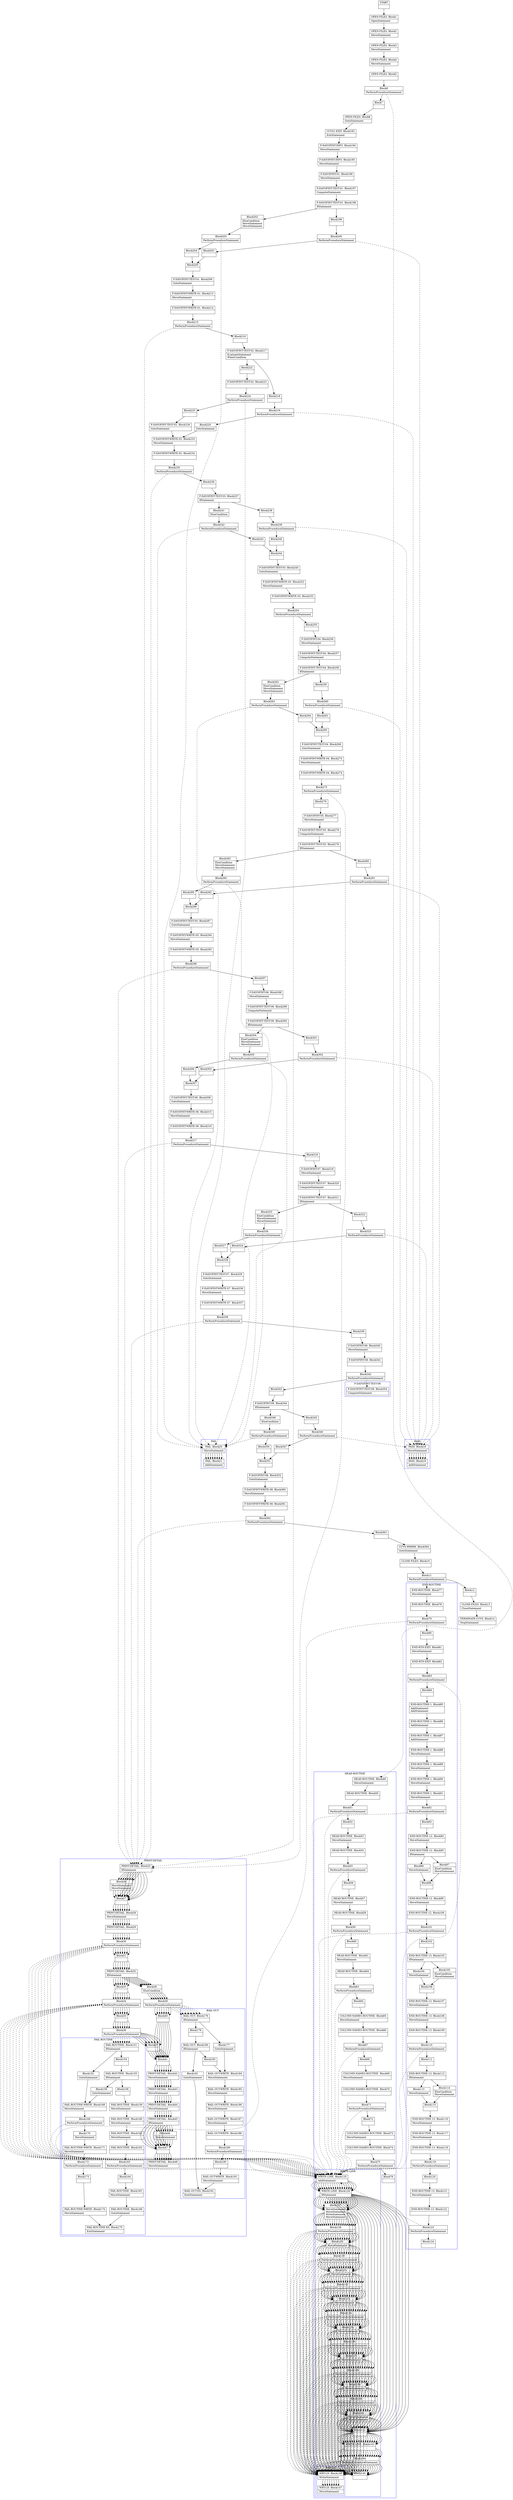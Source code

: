 digraph Cfg {
compound=true;
node [
shape = "record"
]

edge [
arrowtail = "empty"
]
Block0 [
label = "{START|}"
]
Block1 [
label = "{OPEN-FILES. Block1|OpenStatement\l}"
]
Block2 [
label = "{OPEN-FILES. Block2|MoveStatement\l}"
]
Block3 [
label = "{OPEN-FILES. Block3|MoveStatement\l}"
]
Block4 [
label = "{OPEN-FILES. Block4|MoveStatement\l}"
]
Block5 [
label = "{OPEN-FILES. Block5|}"
]
Block6 [
label = "{Block6|PerformProcedureStatement\l}"
]
subgraph cluster_1{
color = blue;
label = "HEAD-ROUTINE";
Block49 [
label = "{HEAD-ROUTINE. Block49|MoveStatement\l}"
]
Block50 [
label = "{HEAD-ROUTINE. Block50|}"
]
Block51 [
label = "{Block51|PerformProcedureStatement\l}"
]
subgraph cluster_7{
color = blue;
label = "WRITE-LINE";
Block125 [
label = "{WRITE-LINE. Block125|AddStatement\l}"
]
Block126 [
label = "{WRITE-LINE. Block126|IfStatement\l}"
]
Block127 [
label = "{Block127|MoveStatement\lMoveStatement\lWriteStatement\lMoveStatement\l}"
]
Block128 [
label = "{Block128|PerformProcedureStatement\l}"
]
subgraph cluster_21{
color = blue;
label = "WRT-LN";
Block146 [
label = "{WRT-LN. Block146|WriteStatement\l}"
]
Block147 [
label = "{WRT-LN. Block147|MoveStatement\l}"
]
Block146 -> Block147

}
Block128 -> Block146 [style=dashed]

Block129 [
label = "{Block129|MoveStatement\l}"
]
Block130 [
label = "{Block130|PerformProcedureStatement\l}"
]
subgraph cluster_22{
color = blue;
label = "WRT-LN";
Block146 [
label = "{WRT-LN. Block146|WriteStatement\l}"
]
Block147 [
label = "{WRT-LN. Block147|MoveStatement\l}"
]
Block146 -> Block147

}
Block130 -> Block146 [style=dashed]

Block131 [
label = "{Block131|MoveStatement\l}"
]
Block132 [
label = "{Block132|PerformProcedureStatement\l}"
]
subgraph cluster_23{
color = blue;
label = "WRT-LN";
Block146 [
label = "{WRT-LN. Block146|WriteStatement\l}"
]
Block147 [
label = "{WRT-LN. Block147|MoveStatement\l}"
]
Block146 -> Block147

}
Block132 -> Block146 [style=dashed]

Block133 [
label = "{Block133|MoveStatement\l}"
]
Block134 [
label = "{Block134|PerformProcedureStatement\l}"
]
subgraph cluster_24{
color = blue;
label = "WRT-LN";
Block146 [
label = "{WRT-LN. Block146|WriteStatement\l}"
]
Block147 [
label = "{WRT-LN. Block147|MoveStatement\l}"
]
Block146 -> Block147

}
Block134 -> Block146 [style=dashed]

Block135 [
label = "{Block135|MoveStatement\l}"
]
Block136 [
label = "{Block136|PerformProcedureStatement\l}"
]
subgraph cluster_25{
color = blue;
label = "WRT-LN";
Block146 [
label = "{WRT-LN. Block146|WriteStatement\l}"
]
Block147 [
label = "{WRT-LN. Block147|MoveStatement\l}"
]
Block146 -> Block147

}
Block136 -> Block146 [style=dashed]

Block137 [
label = "{Block137|MoveStatement\l}"
]
Block138 [
label = "{Block138|PerformProcedureStatement\l}"
]
subgraph cluster_26{
color = blue;
label = "WRT-LN";
Block146 [
label = "{WRT-LN. Block146|WriteStatement\l}"
]
Block147 [
label = "{WRT-LN. Block147|MoveStatement\l}"
]
Block146 -> Block147

}
Block138 -> Block146 [style=dashed]

Block139 [
label = "{Block139|MoveStatement\l}"
]
Block140 [
label = "{Block140|PerformProcedureStatement\l}"
]
subgraph cluster_27{
color = blue;
label = "WRT-LN";
Block146 [
label = "{WRT-LN. Block146|WriteStatement\l}"
]
Block147 [
label = "{WRT-LN. Block147|MoveStatement\l}"
]
Block146 -> Block147

}
Block140 -> Block146 [style=dashed]

Block141 [
label = "{Block141|MoveStatement\lMoveStatement\l}"
]
Block142 [
label = "{Block142|}"
]
Block143 [
label = "{WRITE-LINE. Block143|}"
]
Block144 [
label = "{Block144|PerformProcedureStatement\l}"
]
subgraph cluster_28{
color = blue;
label = "WRT-LN";
Block146 [
label = "{WRT-LN. Block146|WriteStatement\l}"
]
Block147 [
label = "{WRT-LN. Block147|MoveStatement\l}"
]
Block146 -> Block147

}
Block144 -> Block146 [style=dashed]

Block145 [
label = "{Block145|}"
]
Block125 -> Block126
Block126 -> Block127
Block126 -> Block142
Block127 -> Block128
Block128 -> Block129
Block129 -> Block130
Block130 -> Block131
Block131 -> Block132
Block132 -> Block133
Block133 -> Block134
Block134 -> Block135
Block135 -> Block136
Block136 -> Block137
Block137 -> Block138
Block138 -> Block139
Block139 -> Block140
Block140 -> Block141
Block141 -> Block142
Block142 -> Block143
Block143 -> Block144
Block144 -> Block145

}
Block51 -> Block125 [style=dashed]

Block52 [
label = "{Block52|}"
]
Block53 [
label = "{HEAD-ROUTINE. Block53|MoveStatement\l}"
]
Block54 [
label = "{HEAD-ROUTINE. Block54|}"
]
Block55 [
label = "{Block55|PerformProcedureStatement\l}"
]
subgraph cluster_8{
color = blue;
label = "WRITE-LINE";
Block125 [
label = "{WRITE-LINE. Block125|AddStatement\l}"
]
Block126 [
label = "{WRITE-LINE. Block126|IfStatement\l}"
]
Block127 [
label = "{Block127|MoveStatement\lMoveStatement\lWriteStatement\lMoveStatement\l}"
]
Block128 [
label = "{Block128|PerformProcedureStatement\l}"
]
Block128 -> Block146 [style=dashed]

Block129 [
label = "{Block129|MoveStatement\l}"
]
Block130 [
label = "{Block130|PerformProcedureStatement\l}"
]
Block130 -> Block146 [style=dashed]

Block131 [
label = "{Block131|MoveStatement\l}"
]
Block132 [
label = "{Block132|PerformProcedureStatement\l}"
]
Block132 -> Block146 [style=dashed]

Block133 [
label = "{Block133|MoveStatement\l}"
]
Block134 [
label = "{Block134|PerformProcedureStatement\l}"
]
Block134 -> Block146 [style=dashed]

Block135 [
label = "{Block135|MoveStatement\l}"
]
Block136 [
label = "{Block136|PerformProcedureStatement\l}"
]
Block136 -> Block146 [style=dashed]

Block137 [
label = "{Block137|MoveStatement\l}"
]
Block138 [
label = "{Block138|PerformProcedureStatement\l}"
]
Block138 -> Block146 [style=dashed]

Block139 [
label = "{Block139|MoveStatement\l}"
]
Block140 [
label = "{Block140|PerformProcedureStatement\l}"
]
Block140 -> Block146 [style=dashed]

Block141 [
label = "{Block141|MoveStatement\lMoveStatement\l}"
]
Block142 [
label = "{Block142|}"
]
Block143 [
label = "{WRITE-LINE. Block143|}"
]
Block144 [
label = "{Block144|PerformProcedureStatement\l}"
]
Block144 -> Block146 [style=dashed]

Block145 [
label = "{Block145|}"
]
Block125 -> Block126
Block126 -> Block127
Block126 -> Block142
Block127 -> Block128
Block128 -> Block129
Block129 -> Block130
Block130 -> Block131
Block131 -> Block132
Block132 -> Block133
Block133 -> Block134
Block134 -> Block135
Block135 -> Block136
Block136 -> Block137
Block137 -> Block138
Block138 -> Block139
Block139 -> Block140
Block140 -> Block141
Block141 -> Block142
Block142 -> Block143
Block143 -> Block144
Block144 -> Block145

}
Block55 -> Block125 [style=dashed]

Block56 [
label = "{Block56|}"
]
Block57 [
label = "{HEAD-ROUTINE. Block57|MoveStatement\l}"
]
Block58 [
label = "{HEAD-ROUTINE. Block58|}"
]
Block59 [
label = "{Block59|PerformProcedureStatement\l}"
]
subgraph cluster_9{
color = blue;
label = "WRITE-LINE";
Block125 [
label = "{WRITE-LINE. Block125|AddStatement\l}"
]
Block126 [
label = "{WRITE-LINE. Block126|IfStatement\l}"
]
Block127 [
label = "{Block127|MoveStatement\lMoveStatement\lWriteStatement\lMoveStatement\l}"
]
Block128 [
label = "{Block128|PerformProcedureStatement\l}"
]
Block128 -> Block146 [style=dashed]

Block129 [
label = "{Block129|MoveStatement\l}"
]
Block130 [
label = "{Block130|PerformProcedureStatement\l}"
]
Block130 -> Block146 [style=dashed]

Block131 [
label = "{Block131|MoveStatement\l}"
]
Block132 [
label = "{Block132|PerformProcedureStatement\l}"
]
Block132 -> Block146 [style=dashed]

Block133 [
label = "{Block133|MoveStatement\l}"
]
Block134 [
label = "{Block134|PerformProcedureStatement\l}"
]
Block134 -> Block146 [style=dashed]

Block135 [
label = "{Block135|MoveStatement\l}"
]
Block136 [
label = "{Block136|PerformProcedureStatement\l}"
]
Block136 -> Block146 [style=dashed]

Block137 [
label = "{Block137|MoveStatement\l}"
]
Block138 [
label = "{Block138|PerformProcedureStatement\l}"
]
Block138 -> Block146 [style=dashed]

Block139 [
label = "{Block139|MoveStatement\l}"
]
Block140 [
label = "{Block140|PerformProcedureStatement\l}"
]
Block140 -> Block146 [style=dashed]

Block141 [
label = "{Block141|MoveStatement\lMoveStatement\l}"
]
Block142 [
label = "{Block142|}"
]
Block143 [
label = "{WRITE-LINE. Block143|}"
]
Block144 [
label = "{Block144|PerformProcedureStatement\l}"
]
Block144 -> Block146 [style=dashed]

Block145 [
label = "{Block145|}"
]
Block125 -> Block126
Block126 -> Block127
Block126 -> Block142
Block127 -> Block128
Block128 -> Block129
Block129 -> Block130
Block130 -> Block131
Block131 -> Block132
Block132 -> Block133
Block133 -> Block134
Block134 -> Block135
Block135 -> Block136
Block136 -> Block137
Block137 -> Block138
Block138 -> Block139
Block139 -> Block140
Block140 -> Block141
Block141 -> Block142
Block142 -> Block143
Block143 -> Block144
Block144 -> Block145

}
Block59 -> Block125 [style=dashed]

Block60 [
label = "{Block60|}"
]
Block61 [
label = "{HEAD-ROUTINE. Block61|MoveStatement\l}"
]
Block62 [
label = "{HEAD-ROUTINE. Block62|}"
]
Block63 [
label = "{Block63|PerformProcedureStatement\l}"
]
subgraph cluster_10{
color = blue;
label = "WRITE-LINE";
Block125 [
label = "{WRITE-LINE. Block125|AddStatement\l}"
]
Block126 [
label = "{WRITE-LINE. Block126|IfStatement\l}"
]
Block127 [
label = "{Block127|MoveStatement\lMoveStatement\lWriteStatement\lMoveStatement\l}"
]
Block128 [
label = "{Block128|PerformProcedureStatement\l}"
]
Block128 -> Block146 [style=dashed]

Block129 [
label = "{Block129|MoveStatement\l}"
]
Block130 [
label = "{Block130|PerformProcedureStatement\l}"
]
Block130 -> Block146 [style=dashed]

Block131 [
label = "{Block131|MoveStatement\l}"
]
Block132 [
label = "{Block132|PerformProcedureStatement\l}"
]
Block132 -> Block146 [style=dashed]

Block133 [
label = "{Block133|MoveStatement\l}"
]
Block134 [
label = "{Block134|PerformProcedureStatement\l}"
]
Block134 -> Block146 [style=dashed]

Block135 [
label = "{Block135|MoveStatement\l}"
]
Block136 [
label = "{Block136|PerformProcedureStatement\l}"
]
Block136 -> Block146 [style=dashed]

Block137 [
label = "{Block137|MoveStatement\l}"
]
Block138 [
label = "{Block138|PerformProcedureStatement\l}"
]
Block138 -> Block146 [style=dashed]

Block139 [
label = "{Block139|MoveStatement\l}"
]
Block140 [
label = "{Block140|PerformProcedureStatement\l}"
]
Block140 -> Block146 [style=dashed]

Block141 [
label = "{Block141|MoveStatement\lMoveStatement\l}"
]
Block142 [
label = "{Block142|}"
]
Block143 [
label = "{WRITE-LINE. Block143|}"
]
Block144 [
label = "{Block144|PerformProcedureStatement\l}"
]
Block144 -> Block146 [style=dashed]

Block145 [
label = "{Block145|}"
]
Block125 -> Block126
Block126 -> Block127
Block126 -> Block142
Block127 -> Block128
Block128 -> Block129
Block129 -> Block130
Block130 -> Block131
Block131 -> Block132
Block132 -> Block133
Block133 -> Block134
Block134 -> Block135
Block135 -> Block136
Block136 -> Block137
Block137 -> Block138
Block138 -> Block139
Block139 -> Block140
Block140 -> Block141
Block141 -> Block142
Block142 -> Block143
Block143 -> Block144
Block144 -> Block145

}
Block63 -> Block125 [style=dashed]

Block64 [
label = "{Block64|}"
]
Block65 [
label = "{COLUMN-NAMES-ROUTINE. Block65|MoveStatement\l}"
]
Block66 [
label = "{COLUMN-NAMES-ROUTINE. Block66|}"
]
Block67 [
label = "{Block67|PerformProcedureStatement\l}"
]
subgraph cluster_11{
color = blue;
label = "WRITE-LINE";
Block125 [
label = "{WRITE-LINE. Block125|AddStatement\l}"
]
Block126 [
label = "{WRITE-LINE. Block126|IfStatement\l}"
]
Block127 [
label = "{Block127|MoveStatement\lMoveStatement\lWriteStatement\lMoveStatement\l}"
]
Block128 [
label = "{Block128|PerformProcedureStatement\l}"
]
Block128 -> Block146 [style=dashed]

Block129 [
label = "{Block129|MoveStatement\l}"
]
Block130 [
label = "{Block130|PerformProcedureStatement\l}"
]
Block130 -> Block146 [style=dashed]

Block131 [
label = "{Block131|MoveStatement\l}"
]
Block132 [
label = "{Block132|PerformProcedureStatement\l}"
]
Block132 -> Block146 [style=dashed]

Block133 [
label = "{Block133|MoveStatement\l}"
]
Block134 [
label = "{Block134|PerformProcedureStatement\l}"
]
Block134 -> Block146 [style=dashed]

Block135 [
label = "{Block135|MoveStatement\l}"
]
Block136 [
label = "{Block136|PerformProcedureStatement\l}"
]
Block136 -> Block146 [style=dashed]

Block137 [
label = "{Block137|MoveStatement\l}"
]
Block138 [
label = "{Block138|PerformProcedureStatement\l}"
]
Block138 -> Block146 [style=dashed]

Block139 [
label = "{Block139|MoveStatement\l}"
]
Block140 [
label = "{Block140|PerformProcedureStatement\l}"
]
Block140 -> Block146 [style=dashed]

Block141 [
label = "{Block141|MoveStatement\lMoveStatement\l}"
]
Block142 [
label = "{Block142|}"
]
Block143 [
label = "{WRITE-LINE. Block143|}"
]
Block144 [
label = "{Block144|PerformProcedureStatement\l}"
]
Block144 -> Block146 [style=dashed]

Block145 [
label = "{Block145|}"
]
Block125 -> Block126
Block126 -> Block127
Block126 -> Block142
Block127 -> Block128
Block128 -> Block129
Block129 -> Block130
Block130 -> Block131
Block131 -> Block132
Block132 -> Block133
Block133 -> Block134
Block134 -> Block135
Block135 -> Block136
Block136 -> Block137
Block137 -> Block138
Block138 -> Block139
Block139 -> Block140
Block140 -> Block141
Block141 -> Block142
Block142 -> Block143
Block143 -> Block144
Block144 -> Block145

}
Block67 -> Block125 [style=dashed]

Block68 [
label = "{Block68|}"
]
Block69 [
label = "{COLUMN-NAMES-ROUTINE. Block69|MoveStatement\l}"
]
Block70 [
label = "{COLUMN-NAMES-ROUTINE. Block70|}"
]
Block71 [
label = "{Block71|PerformProcedureStatement\l}"
]
subgraph cluster_12{
color = blue;
label = "WRITE-LINE";
Block125 [
label = "{WRITE-LINE. Block125|AddStatement\l}"
]
Block126 [
label = "{WRITE-LINE. Block126|IfStatement\l}"
]
Block127 [
label = "{Block127|MoveStatement\lMoveStatement\lWriteStatement\lMoveStatement\l}"
]
Block128 [
label = "{Block128|PerformProcedureStatement\l}"
]
Block128 -> Block146 [style=dashed]

Block129 [
label = "{Block129|MoveStatement\l}"
]
Block130 [
label = "{Block130|PerformProcedureStatement\l}"
]
Block130 -> Block146 [style=dashed]

Block131 [
label = "{Block131|MoveStatement\l}"
]
Block132 [
label = "{Block132|PerformProcedureStatement\l}"
]
Block132 -> Block146 [style=dashed]

Block133 [
label = "{Block133|MoveStatement\l}"
]
Block134 [
label = "{Block134|PerformProcedureStatement\l}"
]
Block134 -> Block146 [style=dashed]

Block135 [
label = "{Block135|MoveStatement\l}"
]
Block136 [
label = "{Block136|PerformProcedureStatement\l}"
]
Block136 -> Block146 [style=dashed]

Block137 [
label = "{Block137|MoveStatement\l}"
]
Block138 [
label = "{Block138|PerformProcedureStatement\l}"
]
Block138 -> Block146 [style=dashed]

Block139 [
label = "{Block139|MoveStatement\l}"
]
Block140 [
label = "{Block140|PerformProcedureStatement\l}"
]
Block140 -> Block146 [style=dashed]

Block141 [
label = "{Block141|MoveStatement\lMoveStatement\l}"
]
Block142 [
label = "{Block142|}"
]
Block143 [
label = "{WRITE-LINE. Block143|}"
]
Block144 [
label = "{Block144|PerformProcedureStatement\l}"
]
Block144 -> Block146 [style=dashed]

Block145 [
label = "{Block145|}"
]
Block125 -> Block126
Block126 -> Block127
Block126 -> Block142
Block127 -> Block128
Block128 -> Block129
Block129 -> Block130
Block130 -> Block131
Block131 -> Block132
Block132 -> Block133
Block133 -> Block134
Block134 -> Block135
Block135 -> Block136
Block136 -> Block137
Block137 -> Block138
Block138 -> Block139
Block139 -> Block140
Block140 -> Block141
Block141 -> Block142
Block142 -> Block143
Block143 -> Block144
Block144 -> Block145

}
Block71 -> Block125 [style=dashed]

Block72 [
label = "{Block72|}"
]
Block73 [
label = "{COLUMN-NAMES-ROUTINE. Block73|MoveStatement\l}"
]
Block74 [
label = "{COLUMN-NAMES-ROUTINE. Block74|}"
]
Block75 [
label = "{Block75|PerformProcedureStatement\l}"
]
subgraph cluster_13{
color = blue;
label = "WRITE-LINE";
Block125 [
label = "{WRITE-LINE. Block125|AddStatement\l}"
]
Block126 [
label = "{WRITE-LINE. Block126|IfStatement\l}"
]
Block127 [
label = "{Block127|MoveStatement\lMoveStatement\lWriteStatement\lMoveStatement\l}"
]
Block128 [
label = "{Block128|PerformProcedureStatement\l}"
]
Block128 -> Block146 [style=dashed]

Block129 [
label = "{Block129|MoveStatement\l}"
]
Block130 [
label = "{Block130|PerformProcedureStatement\l}"
]
Block130 -> Block146 [style=dashed]

Block131 [
label = "{Block131|MoveStatement\l}"
]
Block132 [
label = "{Block132|PerformProcedureStatement\l}"
]
Block132 -> Block146 [style=dashed]

Block133 [
label = "{Block133|MoveStatement\l}"
]
Block134 [
label = "{Block134|PerformProcedureStatement\l}"
]
Block134 -> Block146 [style=dashed]

Block135 [
label = "{Block135|MoveStatement\l}"
]
Block136 [
label = "{Block136|PerformProcedureStatement\l}"
]
Block136 -> Block146 [style=dashed]

Block137 [
label = "{Block137|MoveStatement\l}"
]
Block138 [
label = "{Block138|PerformProcedureStatement\l}"
]
Block138 -> Block146 [style=dashed]

Block139 [
label = "{Block139|MoveStatement\l}"
]
Block140 [
label = "{Block140|PerformProcedureStatement\l}"
]
Block140 -> Block146 [style=dashed]

Block141 [
label = "{Block141|MoveStatement\lMoveStatement\l}"
]
Block142 [
label = "{Block142|}"
]
Block143 [
label = "{WRITE-LINE. Block143|}"
]
Block144 [
label = "{Block144|PerformProcedureStatement\l}"
]
Block144 -> Block146 [style=dashed]

Block145 [
label = "{Block145|}"
]
Block125 -> Block126
Block126 -> Block127
Block126 -> Block142
Block127 -> Block128
Block128 -> Block129
Block129 -> Block130
Block130 -> Block131
Block131 -> Block132
Block132 -> Block133
Block133 -> Block134
Block134 -> Block135
Block135 -> Block136
Block136 -> Block137
Block137 -> Block138
Block138 -> Block139
Block139 -> Block140
Block140 -> Block141
Block141 -> Block142
Block142 -> Block143
Block143 -> Block144
Block144 -> Block145

}
Block75 -> Block125 [style=dashed]

Block76 [
label = "{Block76|}"
]
Block49 -> Block50
Block50 -> Block51
Block51 -> Block52
Block52 -> Block53
Block53 -> Block54
Block54 -> Block55
Block55 -> Block56
Block56 -> Block57
Block57 -> Block58
Block58 -> Block59
Block59 -> Block60
Block60 -> Block61
Block61 -> Block62
Block62 -> Block63
Block63 -> Block64
Block64 -> Block65
Block65 -> Block66
Block66 -> Block67
Block67 -> Block68
Block68 -> Block69
Block69 -> Block70
Block70 -> Block71
Block71 -> Block72
Block72 -> Block73
Block73 -> Block74
Block74 -> Block75
Block75 -> Block76

}
Block6 -> Block49 [style=dashed]

Block7 [
label = "{Block7|}"
]
Block8 [
label = "{OPEN-FILES. Block8|GotoStatement\l}"
]
Block193 [
label = "{CCVS1-EXIT. Block193|ExitStatement\l}"
]
Block194 [
label = "{F-DAYOFINT-INFO. Block194|MoveStatement\l}"
]
Block195 [
label = "{F-DAYOFINT-INFO. Block195|MoveStatement\l}"
]
Block196 [
label = "{F-DAYOFINT-01. Block196|MoveStatement\l}"
]
Block197 [
label = "{F-DAYOFINT-TEST-01. Block197|ComputeStatement\l}"
]
Block198 [
label = "{F-DAYOFINT-TEST-01. Block198|IfStatement\l}"
]
Block199 [
label = "{Block199|}"
]
Block200 [
label = "{Block200|PerformProcedureStatement\l}"
]
subgraph cluster_34{
color = blue;
label = "PASS";
Block18 [
label = "{PASS. Block18|MoveStatement\l}"
]
Block19 [
label = "{PASS. Block19|AddStatement\l}"
]
Block18 -> Block19

}
Block200 -> Block18 [style=dashed]

Block201 [
label = "{Block201|}"
]
Block205 [
label = "{Block205|}"
]
Block206 [
label = "{F-DAYOFINT-TEST-01. Block206|GotoStatement\l}"
]
Block213 [
label = "{F-DAYOFINT-WRITE-01. Block213|MoveStatement\l}"
]
Block214 [
label = "{F-DAYOFINT-WRITE-01. Block214|}"
]
Block215 [
label = "{Block215|PerformProcedureStatement\l}"
]
subgraph cluster_37{
color = blue;
label = "PRINT-DETAIL";
Block25 [
label = "{PRINT-DETAIL. Block25|IfStatement\l}"
]
Block26 [
label = "{Block26|MoveStatement\lMoveStatement\l}"
]
Block27 [
label = "{Block27|}"
]
Block28 [
label = "{PRINT-DETAIL. Block28|MoveStatement\l}"
]
Block29 [
label = "{PRINT-DETAIL. Block29|}"
]
Block30 [
label = "{Block30|PerformProcedureStatement\l}"
]
subgraph cluster_3{
color = blue;
label = "WRITE-LINE";
Block125 [
label = "{WRITE-LINE. Block125|AddStatement\l}"
]
Block126 [
label = "{WRITE-LINE. Block126|IfStatement\l}"
]
Block127 [
label = "{Block127|MoveStatement\lMoveStatement\lWriteStatement\lMoveStatement\l}"
]
Block128 [
label = "{Block128|PerformProcedureStatement\l}"
]
Block128 -> Block146 [style=dashed]

Block129 [
label = "{Block129|MoveStatement\l}"
]
Block130 [
label = "{Block130|PerformProcedureStatement\l}"
]
Block130 -> Block146 [style=dashed]

Block131 [
label = "{Block131|MoveStatement\l}"
]
Block132 [
label = "{Block132|PerformProcedureStatement\l}"
]
Block132 -> Block146 [style=dashed]

Block133 [
label = "{Block133|MoveStatement\l}"
]
Block134 [
label = "{Block134|PerformProcedureStatement\l}"
]
Block134 -> Block146 [style=dashed]

Block135 [
label = "{Block135|MoveStatement\l}"
]
Block136 [
label = "{Block136|PerformProcedureStatement\l}"
]
Block136 -> Block146 [style=dashed]

Block137 [
label = "{Block137|MoveStatement\l}"
]
Block138 [
label = "{Block138|PerformProcedureStatement\l}"
]
Block138 -> Block146 [style=dashed]

Block139 [
label = "{Block139|MoveStatement\l}"
]
Block140 [
label = "{Block140|PerformProcedureStatement\l}"
]
Block140 -> Block146 [style=dashed]

Block141 [
label = "{Block141|MoveStatement\lMoveStatement\l}"
]
Block142 [
label = "{Block142|}"
]
Block143 [
label = "{WRITE-LINE. Block143|}"
]
Block144 [
label = "{Block144|PerformProcedureStatement\l}"
]
Block144 -> Block146 [style=dashed]

Block145 [
label = "{Block145|}"
]
Block125 -> Block126
Block126 -> Block127
Block126 -> Block142
Block127 -> Block128
Block128 -> Block129
Block129 -> Block130
Block130 -> Block131
Block131 -> Block132
Block132 -> Block133
Block133 -> Block134
Block134 -> Block135
Block135 -> Block136
Block136 -> Block137
Block137 -> Block138
Block138 -> Block139
Block139 -> Block140
Block140 -> Block141
Block141 -> Block142
Block142 -> Block143
Block143 -> Block144
Block144 -> Block145

}
Block30 -> Block125 [style=dashed]

Block31 [
label = "{Block31|}"
]
Block32 [
label = "{PRINT-DETAIL. Block32|IfStatement\l}"
]
Block33 [
label = "{Block33|}"
]
Block34 [
label = "{Block34|PerformProcedureStatement\l}"
]
subgraph cluster_4{
color = blue;
label = "WRITE-LINE";
Block125 [
label = "{WRITE-LINE. Block125|AddStatement\l}"
]
Block126 [
label = "{WRITE-LINE. Block126|IfStatement\l}"
]
Block127 [
label = "{Block127|MoveStatement\lMoveStatement\lWriteStatement\lMoveStatement\l}"
]
Block128 [
label = "{Block128|PerformProcedureStatement\l}"
]
Block128 -> Block146 [style=dashed]

Block129 [
label = "{Block129|MoveStatement\l}"
]
Block130 [
label = "{Block130|PerformProcedureStatement\l}"
]
Block130 -> Block146 [style=dashed]

Block131 [
label = "{Block131|MoveStatement\l}"
]
Block132 [
label = "{Block132|PerformProcedureStatement\l}"
]
Block132 -> Block146 [style=dashed]

Block133 [
label = "{Block133|MoveStatement\l}"
]
Block134 [
label = "{Block134|PerformProcedureStatement\l}"
]
Block134 -> Block146 [style=dashed]

Block135 [
label = "{Block135|MoveStatement\l}"
]
Block136 [
label = "{Block136|PerformProcedureStatement\l}"
]
Block136 -> Block146 [style=dashed]

Block137 [
label = "{Block137|MoveStatement\l}"
]
Block138 [
label = "{Block138|PerformProcedureStatement\l}"
]
Block138 -> Block146 [style=dashed]

Block139 [
label = "{Block139|MoveStatement\l}"
]
Block140 [
label = "{Block140|PerformProcedureStatement\l}"
]
Block140 -> Block146 [style=dashed]

Block141 [
label = "{Block141|MoveStatement\lMoveStatement\l}"
]
Block142 [
label = "{Block142|}"
]
Block143 [
label = "{WRITE-LINE. Block143|}"
]
Block144 [
label = "{Block144|PerformProcedureStatement\l}"
]
Block144 -> Block146 [style=dashed]

Block145 [
label = "{Block145|}"
]
Block125 -> Block126
Block126 -> Block127
Block126 -> Block142
Block127 -> Block128
Block128 -> Block129
Block129 -> Block130
Block130 -> Block131
Block131 -> Block132
Block132 -> Block133
Block133 -> Block134
Block134 -> Block135
Block135 -> Block136
Block136 -> Block137
Block137 -> Block138
Block138 -> Block139
Block139 -> Block140
Block140 -> Block141
Block141 -> Block142
Block142 -> Block143
Block143 -> Block144
Block144 -> Block145

}
Block34 -> Block125 [style=dashed]

Block35 [
label = "{Block35|}"
]
Block36 [
label = "{Block36|PerformProcedureStatement\l}"
]
subgraph cluster_5{
color = blue;
label = "FAIL-ROUTINE";
Block151 [
label = "{FAIL-ROUTINE. Block151|IfStatement\l}"
]
Block152 [
label = "{Block152|GotoStatement\l}"
]
Block168 [
label = "{FAIL-ROUTINE-WRITE. Block168|MoveStatement\l}"
]
Block169 [
label = "{Block169|PerformProcedureStatement\l}"
]
subgraph cluster_31{
color = blue;
label = "WRITE-LINE";
Block125 [
label = "{WRITE-LINE. Block125|AddStatement\l}"
]
Block126 [
label = "{WRITE-LINE. Block126|IfStatement\l}"
]
Block127 [
label = "{Block127|MoveStatement\lMoveStatement\lWriteStatement\lMoveStatement\l}"
]
Block128 [
label = "{Block128|PerformProcedureStatement\l}"
]
Block128 -> Block146 [style=dashed]

Block129 [
label = "{Block129|MoveStatement\l}"
]
Block130 [
label = "{Block130|PerformProcedureStatement\l}"
]
Block130 -> Block146 [style=dashed]

Block131 [
label = "{Block131|MoveStatement\l}"
]
Block132 [
label = "{Block132|PerformProcedureStatement\l}"
]
Block132 -> Block146 [style=dashed]

Block133 [
label = "{Block133|MoveStatement\l}"
]
Block134 [
label = "{Block134|PerformProcedureStatement\l}"
]
Block134 -> Block146 [style=dashed]

Block135 [
label = "{Block135|MoveStatement\l}"
]
Block136 [
label = "{Block136|PerformProcedureStatement\l}"
]
Block136 -> Block146 [style=dashed]

Block137 [
label = "{Block137|MoveStatement\l}"
]
Block138 [
label = "{Block138|PerformProcedureStatement\l}"
]
Block138 -> Block146 [style=dashed]

Block139 [
label = "{Block139|MoveStatement\l}"
]
Block140 [
label = "{Block140|PerformProcedureStatement\l}"
]
Block140 -> Block146 [style=dashed]

Block141 [
label = "{Block141|MoveStatement\lMoveStatement\l}"
]
Block142 [
label = "{Block142|}"
]
Block143 [
label = "{WRITE-LINE. Block143|}"
]
Block144 [
label = "{Block144|PerformProcedureStatement\l}"
]
Block144 -> Block146 [style=dashed]

Block145 [
label = "{Block145|}"
]
Block125 -> Block126
Block126 -> Block127
Block126 -> Block142
Block127 -> Block128
Block128 -> Block129
Block129 -> Block130
Block130 -> Block131
Block131 -> Block132
Block132 -> Block133
Block133 -> Block134
Block134 -> Block135
Block135 -> Block136
Block136 -> Block137
Block137 -> Block138
Block138 -> Block139
Block139 -> Block140
Block140 -> Block141
Block141 -> Block142
Block142 -> Block143
Block143 -> Block144
Block144 -> Block145

}
Block169 -> Block125 [style=dashed]

Block170 [
label = "{Block170|MoveStatement\l}"
]
Block171 [
label = "{FAIL-ROUTINE-WRITE. Block171|MoveStatement\l}"
]
Block172 [
label = "{Block172|PerformProcedureStatement\l}"
]
subgraph cluster_32{
color = blue;
label = "WRITE-LINE";
Block125 [
label = "{WRITE-LINE. Block125|AddStatement\l}"
]
Block126 [
label = "{WRITE-LINE. Block126|IfStatement\l}"
]
Block127 [
label = "{Block127|MoveStatement\lMoveStatement\lWriteStatement\lMoveStatement\l}"
]
Block128 [
label = "{Block128|PerformProcedureStatement\l}"
]
Block128 -> Block146 [style=dashed]

Block129 [
label = "{Block129|MoveStatement\l}"
]
Block130 [
label = "{Block130|PerformProcedureStatement\l}"
]
Block130 -> Block146 [style=dashed]

Block131 [
label = "{Block131|MoveStatement\l}"
]
Block132 [
label = "{Block132|PerformProcedureStatement\l}"
]
Block132 -> Block146 [style=dashed]

Block133 [
label = "{Block133|MoveStatement\l}"
]
Block134 [
label = "{Block134|PerformProcedureStatement\l}"
]
Block134 -> Block146 [style=dashed]

Block135 [
label = "{Block135|MoveStatement\l}"
]
Block136 [
label = "{Block136|PerformProcedureStatement\l}"
]
Block136 -> Block146 [style=dashed]

Block137 [
label = "{Block137|MoveStatement\l}"
]
Block138 [
label = "{Block138|PerformProcedureStatement\l}"
]
Block138 -> Block146 [style=dashed]

Block139 [
label = "{Block139|MoveStatement\l}"
]
Block140 [
label = "{Block140|PerformProcedureStatement\l}"
]
Block140 -> Block146 [style=dashed]

Block141 [
label = "{Block141|MoveStatement\lMoveStatement\l}"
]
Block142 [
label = "{Block142|}"
]
Block143 [
label = "{WRITE-LINE. Block143|}"
]
Block144 [
label = "{Block144|PerformProcedureStatement\l}"
]
Block144 -> Block146 [style=dashed]

Block145 [
label = "{Block145|}"
]
Block125 -> Block126
Block126 -> Block127
Block126 -> Block142
Block127 -> Block128
Block128 -> Block129
Block129 -> Block130
Block130 -> Block131
Block131 -> Block132
Block132 -> Block133
Block133 -> Block134
Block134 -> Block135
Block135 -> Block136
Block136 -> Block137
Block137 -> Block138
Block138 -> Block139
Block139 -> Block140
Block140 -> Block141
Block141 -> Block142
Block142 -> Block143
Block143 -> Block144
Block144 -> Block145

}
Block172 -> Block125 [style=dashed]

Block173 [
label = "{Block173|}"
]
Block174 [
label = "{FAIL-ROUTINE-WRITE. Block174|MoveStatement\l}"
]
Block175 [
label = "{FAIL-ROUTINE-EX. Block175|ExitStatement\l}"
]
Block154 [
label = "{Block154|}"
]
Block155 [
label = "{FAIL-ROUTINE. Block155|IfStatement\l}"
]
Block156 [
label = "{Block156|GotoStatement\l}"
]
Block158 [
label = "{Block158|}"
]
Block159 [
label = "{FAIL-ROUTINE. Block159|MoveStatement\l}"
]
Block160 [
label = "{FAIL-ROUTINE. Block160|MoveStatement\l}"
]
Block161 [
label = "{FAIL-ROUTINE. Block161|MoveStatement\l}"
]
Block162 [
label = "{FAIL-ROUTINE. Block162|}"
]
Block163 [
label = "{Block163|PerformProcedureStatement\l}"
]
subgraph cluster_30{
color = blue;
label = "WRITE-LINE";
Block125 [
label = "{WRITE-LINE. Block125|AddStatement\l}"
]
Block126 [
label = "{WRITE-LINE. Block126|IfStatement\l}"
]
Block127 [
label = "{Block127|MoveStatement\lMoveStatement\lWriteStatement\lMoveStatement\l}"
]
Block128 [
label = "{Block128|PerformProcedureStatement\l}"
]
Block128 -> Block146 [style=dashed]

Block129 [
label = "{Block129|MoveStatement\l}"
]
Block130 [
label = "{Block130|PerformProcedureStatement\l}"
]
Block130 -> Block146 [style=dashed]

Block131 [
label = "{Block131|MoveStatement\l}"
]
Block132 [
label = "{Block132|PerformProcedureStatement\l}"
]
Block132 -> Block146 [style=dashed]

Block133 [
label = "{Block133|MoveStatement\l}"
]
Block134 [
label = "{Block134|PerformProcedureStatement\l}"
]
Block134 -> Block146 [style=dashed]

Block135 [
label = "{Block135|MoveStatement\l}"
]
Block136 [
label = "{Block136|PerformProcedureStatement\l}"
]
Block136 -> Block146 [style=dashed]

Block137 [
label = "{Block137|MoveStatement\l}"
]
Block138 [
label = "{Block138|PerformProcedureStatement\l}"
]
Block138 -> Block146 [style=dashed]

Block139 [
label = "{Block139|MoveStatement\l}"
]
Block140 [
label = "{Block140|PerformProcedureStatement\l}"
]
Block140 -> Block146 [style=dashed]

Block141 [
label = "{Block141|MoveStatement\lMoveStatement\l}"
]
Block142 [
label = "{Block142|}"
]
Block143 [
label = "{WRITE-LINE. Block143|}"
]
Block144 [
label = "{Block144|PerformProcedureStatement\l}"
]
Block144 -> Block146 [style=dashed]

Block145 [
label = "{Block145|}"
]
Block125 -> Block126
Block126 -> Block127
Block126 -> Block142
Block127 -> Block128
Block128 -> Block129
Block129 -> Block130
Block130 -> Block131
Block131 -> Block132
Block132 -> Block133
Block133 -> Block134
Block134 -> Block135
Block135 -> Block136
Block136 -> Block137
Block137 -> Block138
Block138 -> Block139
Block139 -> Block140
Block140 -> Block141
Block141 -> Block142
Block142 -> Block143
Block143 -> Block144
Block144 -> Block145

}
Block163 -> Block125 [style=dashed]

Block164 [
label = "{Block164|}"
]
Block165 [
label = "{FAIL-ROUTINE. Block165|MoveStatement\l}"
]
Block166 [
label = "{FAIL-ROUTINE. Block166|GotoStatement\l}"
]
Block151 -> Block152
Block151 -> Block154
Block152 -> Block168
Block168 -> Block169
Block169 -> Block170
Block170 -> Block171
Block171 -> Block172
Block172 -> Block173
Block173 -> Block174
Block174 -> Block175
Block154 -> Block155
Block155 -> Block156
Block155 -> Block158
Block156 -> Block168
Block158 -> Block159
Block159 -> Block160
Block160 -> Block161
Block161 -> Block162
Block162 -> Block163
Block163 -> Block164
Block164 -> Block165
Block165 -> Block166
Block166 -> Block175

}
Block36 -> Block151 [style=dashed]

Block37 [
label = "{Block37|}"
]
Block41 [
label = "{Block41|}"
]
Block42 [
label = "{PRINT-DETAIL. Block42|MoveStatement\l}"
]
Block43 [
label = "{PRINT-DETAIL. Block43|MoveStatement\l}"
]
Block44 [
label = "{PRINT-DETAIL. Block44|MoveStatement\l}"
]
Block45 [
label = "{PRINT-DETAIL. Block45|IfStatement\l}"
]
Block46 [
label = "{Block46|MoveStatement\l}"
]
Block47 [
label = "{Block47|}"
]
Block48 [
label = "{PRINT-DETAIL. Block48|MoveStatement\l}"
]
Block38 [
label = "{Block38|ElseCondition\l}"
]
Block39 [
label = "{Block39|PerformProcedureStatement\l}"
]
subgraph cluster_6{
color = blue;
label = "BAIL-OUT";
Block176 [
label = "{BAIL-OUT. Block176|IfStatement\l}"
]
Block177 [
label = "{Block177|GotoStatement\l}"
]
Block184 [
label = "{BAIL-OUT-WRITE. Block184|MoveStatement\l}"
]
Block185 [
label = "{BAIL-OUT-WRITE. Block185|MoveStatement\l}"
]
Block186 [
label = "{BAIL-OUT-WRITE. Block186|MoveStatement\l}"
]
Block187 [
label = "{BAIL-OUT-WRITE. Block187|MoveStatement\l}"
]
Block188 [
label = "{BAIL-OUT-WRITE. Block188|}"
]
Block189 [
label = "{Block189|PerformProcedureStatement\l}"
]
subgraph cluster_33{
color = blue;
label = "WRITE-LINE";
Block125 [
label = "{WRITE-LINE. Block125|AddStatement\l}"
]
Block126 [
label = "{WRITE-LINE. Block126|IfStatement\l}"
]
Block127 [
label = "{Block127|MoveStatement\lMoveStatement\lWriteStatement\lMoveStatement\l}"
]
Block128 [
label = "{Block128|PerformProcedureStatement\l}"
]
Block128 -> Block146 [style=dashed]

Block129 [
label = "{Block129|MoveStatement\l}"
]
Block130 [
label = "{Block130|PerformProcedureStatement\l}"
]
Block130 -> Block146 [style=dashed]

Block131 [
label = "{Block131|MoveStatement\l}"
]
Block132 [
label = "{Block132|PerformProcedureStatement\l}"
]
Block132 -> Block146 [style=dashed]

Block133 [
label = "{Block133|MoveStatement\l}"
]
Block134 [
label = "{Block134|PerformProcedureStatement\l}"
]
Block134 -> Block146 [style=dashed]

Block135 [
label = "{Block135|MoveStatement\l}"
]
Block136 [
label = "{Block136|PerformProcedureStatement\l}"
]
Block136 -> Block146 [style=dashed]

Block137 [
label = "{Block137|MoveStatement\l}"
]
Block138 [
label = "{Block138|PerformProcedureStatement\l}"
]
Block138 -> Block146 [style=dashed]

Block139 [
label = "{Block139|MoveStatement\l}"
]
Block140 [
label = "{Block140|PerformProcedureStatement\l}"
]
Block140 -> Block146 [style=dashed]

Block141 [
label = "{Block141|MoveStatement\lMoveStatement\l}"
]
Block142 [
label = "{Block142|}"
]
Block143 [
label = "{WRITE-LINE. Block143|}"
]
Block144 [
label = "{Block144|PerformProcedureStatement\l}"
]
Block144 -> Block146 [style=dashed]

Block145 [
label = "{Block145|}"
]
Block125 -> Block126
Block126 -> Block127
Block126 -> Block142
Block127 -> Block128
Block128 -> Block129
Block129 -> Block130
Block130 -> Block131
Block131 -> Block132
Block132 -> Block133
Block133 -> Block134
Block134 -> Block135
Block135 -> Block136
Block136 -> Block137
Block137 -> Block138
Block138 -> Block139
Block139 -> Block140
Block140 -> Block141
Block141 -> Block142
Block142 -> Block143
Block143 -> Block144
Block144 -> Block145

}
Block189 -> Block125 [style=dashed]

Block190 [
label = "{Block190|}"
]
Block191 [
label = "{BAIL-OUT-WRITE. Block191|MoveStatement\l}"
]
Block192 [
label = "{BAIL-OUT-EX. Block192|ExitStatement\l}"
]
Block179 [
label = "{Block179|}"
]
Block180 [
label = "{BAIL-OUT. Block180|IfStatement\l}"
]
Block181 [
label = "{Block181|GotoStatement\l}"
]
Block183 [
label = "{Block183|}"
]
Block176 -> Block177
Block176 -> Block179
Block177 -> Block184
Block184 -> Block185
Block185 -> Block186
Block186 -> Block187
Block187 -> Block188
Block188 -> Block189
Block189 -> Block190
Block190 -> Block191
Block191 -> Block192
Block179 -> Block180
Block180 -> Block181
Block180 -> Block183
Block181 -> Block192
Block183 -> Block184

}
Block39 -> Block176 [style=dashed]

Block40 [
label = "{Block40|}"
]
Block25 -> Block26
Block25 -> Block27
Block26 -> Block27
Block27 -> Block28
Block28 -> Block29
Block29 -> Block30
Block30 -> Block31
Block31 -> Block32
Block32 -> Block33
Block32 -> Block38
Block33 -> Block34
Block34 -> Block35
Block35 -> Block36
Block36 -> Block37
Block37 -> Block41
Block41 -> Block42
Block42 -> Block43
Block43 -> Block44
Block44 -> Block45
Block45 -> Block46
Block45 -> Block47
Block46 -> Block47
Block47 -> Block48
Block38 -> Block39
Block39 -> Block40
Block40 -> Block41

}
Block215 -> Block25 [style=dashed]

Block216 [
label = "{Block216|}"
]
Block217 [
label = "{F-DAYOFINT-TEST-02. Block217|EvaluateStatement\lWhenCondition\l}"
]
Block218 [
label = "{Block218|}"
]
Block219 [
label = "{Block219|PerformProcedureStatement\l}"
]
subgraph cluster_38{
color = blue;
label = "PASS";
Block18 [
label = "{PASS. Block18|MoveStatement\l}"
]
Block19 [
label = "{PASS. Block19|AddStatement\l}"
]
Block18 -> Block19

}
Block219 -> Block18 [style=dashed]

Block220 [
label = "{Block220|GotoStatement\l}"
]
Block233 [
label = "{F-DAYOFINT-WRITE-02. Block233|MoveStatement\l}"
]
Block234 [
label = "{F-DAYOFINT-WRITE-02. Block234|}"
]
Block235 [
label = "{Block235|PerformProcedureStatement\l}"
]
subgraph cluster_41{
color = blue;
label = "PRINT-DETAIL";
Block25 [
label = "{PRINT-DETAIL. Block25|IfStatement\l}"
]
Block26 [
label = "{Block26|MoveStatement\lMoveStatement\l}"
]
Block27 [
label = "{Block27|}"
]
Block28 [
label = "{PRINT-DETAIL. Block28|MoveStatement\l}"
]
Block29 [
label = "{PRINT-DETAIL. Block29|}"
]
Block30 [
label = "{Block30|PerformProcedureStatement\l}"
]
Block30 -> Block125 [style=dashed]

Block31 [
label = "{Block31|}"
]
Block32 [
label = "{PRINT-DETAIL. Block32|IfStatement\l}"
]
Block33 [
label = "{Block33|}"
]
Block34 [
label = "{Block34|PerformProcedureStatement\l}"
]
Block34 -> Block125 [style=dashed]

Block35 [
label = "{Block35|}"
]
Block36 [
label = "{Block36|PerformProcedureStatement\l}"
]
Block36 -> Block151 [style=dashed]

Block37 [
label = "{Block37|}"
]
Block41 [
label = "{Block41|}"
]
Block42 [
label = "{PRINT-DETAIL. Block42|MoveStatement\l}"
]
Block43 [
label = "{PRINT-DETAIL. Block43|MoveStatement\l}"
]
Block44 [
label = "{PRINT-DETAIL. Block44|MoveStatement\l}"
]
Block45 [
label = "{PRINT-DETAIL. Block45|IfStatement\l}"
]
Block46 [
label = "{Block46|MoveStatement\l}"
]
Block47 [
label = "{Block47|}"
]
Block48 [
label = "{PRINT-DETAIL. Block48|MoveStatement\l}"
]
Block38 [
label = "{Block38|ElseCondition\l}"
]
Block39 [
label = "{Block39|PerformProcedureStatement\l}"
]
Block39 -> Block176 [style=dashed]

Block40 [
label = "{Block40|}"
]
Block25 -> Block26
Block25 -> Block27
Block26 -> Block27
Block27 -> Block28
Block28 -> Block29
Block29 -> Block30
Block30 -> Block31
Block31 -> Block32
Block32 -> Block33
Block32 -> Block38
Block33 -> Block34
Block34 -> Block35
Block35 -> Block36
Block36 -> Block37
Block37 -> Block41
Block41 -> Block42
Block42 -> Block43
Block43 -> Block44
Block44 -> Block45
Block45 -> Block46
Block45 -> Block47
Block46 -> Block47
Block47 -> Block48
Block38 -> Block39
Block39 -> Block40
Block40 -> Block41

}
Block235 -> Block25 [style=dashed]

Block236 [
label = "{Block236|}"
]
Block237 [
label = "{F-DAYOFINT-TEST-03. Block237|IfStatement\l}"
]
Block238 [
label = "{Block238|}"
]
Block239 [
label = "{Block239|PerformProcedureStatement\l}"
]
subgraph cluster_42{
color = blue;
label = "PASS";
Block18 [
label = "{PASS. Block18|MoveStatement\l}"
]
Block19 [
label = "{PASS. Block19|AddStatement\l}"
]
Block18 -> Block19

}
Block239 -> Block18 [style=dashed]

Block240 [
label = "{Block240|}"
]
Block244 [
label = "{Block244|}"
]
Block245 [
label = "{F-DAYOFINT-TEST-03. Block245|GotoStatement\l}"
]
Block252 [
label = "{F-DAYOFINT-WRITE-03. Block252|MoveStatement\l}"
]
Block253 [
label = "{F-DAYOFINT-WRITE-03. Block253|}"
]
Block254 [
label = "{Block254|PerformProcedureStatement\l}"
]
subgraph cluster_45{
color = blue;
label = "PRINT-DETAIL";
Block25 [
label = "{PRINT-DETAIL. Block25|IfStatement\l}"
]
Block26 [
label = "{Block26|MoveStatement\lMoveStatement\l}"
]
Block27 [
label = "{Block27|}"
]
Block28 [
label = "{PRINT-DETAIL. Block28|MoveStatement\l}"
]
Block29 [
label = "{PRINT-DETAIL. Block29|}"
]
Block30 [
label = "{Block30|PerformProcedureStatement\l}"
]
Block30 -> Block125 [style=dashed]

Block31 [
label = "{Block31|}"
]
Block32 [
label = "{PRINT-DETAIL. Block32|IfStatement\l}"
]
Block33 [
label = "{Block33|}"
]
Block34 [
label = "{Block34|PerformProcedureStatement\l}"
]
Block34 -> Block125 [style=dashed]

Block35 [
label = "{Block35|}"
]
Block36 [
label = "{Block36|PerformProcedureStatement\l}"
]
Block36 -> Block151 [style=dashed]

Block37 [
label = "{Block37|}"
]
Block41 [
label = "{Block41|}"
]
Block42 [
label = "{PRINT-DETAIL. Block42|MoveStatement\l}"
]
Block43 [
label = "{PRINT-DETAIL. Block43|MoveStatement\l}"
]
Block44 [
label = "{PRINT-DETAIL. Block44|MoveStatement\l}"
]
Block45 [
label = "{PRINT-DETAIL. Block45|IfStatement\l}"
]
Block46 [
label = "{Block46|MoveStatement\l}"
]
Block47 [
label = "{Block47|}"
]
Block48 [
label = "{PRINT-DETAIL. Block48|MoveStatement\l}"
]
Block38 [
label = "{Block38|ElseCondition\l}"
]
Block39 [
label = "{Block39|PerformProcedureStatement\l}"
]
Block39 -> Block176 [style=dashed]

Block40 [
label = "{Block40|}"
]
Block25 -> Block26
Block25 -> Block27
Block26 -> Block27
Block27 -> Block28
Block28 -> Block29
Block29 -> Block30
Block30 -> Block31
Block31 -> Block32
Block32 -> Block33
Block32 -> Block38
Block33 -> Block34
Block34 -> Block35
Block35 -> Block36
Block36 -> Block37
Block37 -> Block41
Block41 -> Block42
Block42 -> Block43
Block43 -> Block44
Block44 -> Block45
Block45 -> Block46
Block45 -> Block47
Block46 -> Block47
Block47 -> Block48
Block38 -> Block39
Block39 -> Block40
Block40 -> Block41

}
Block254 -> Block25 [style=dashed]

Block255 [
label = "{Block255|}"
]
Block256 [
label = "{F-DAYOFINT-04. Block256|MoveStatement\l}"
]
Block257 [
label = "{F-DAYOFINT-TEST-04. Block257|ComputeStatement\l}"
]
Block258 [
label = "{F-DAYOFINT-TEST-04. Block258|IfStatement\l}"
]
Block259 [
label = "{Block259|}"
]
Block260 [
label = "{Block260|PerformProcedureStatement\l}"
]
subgraph cluster_46{
color = blue;
label = "PASS";
Block18 [
label = "{PASS. Block18|MoveStatement\l}"
]
Block19 [
label = "{PASS. Block19|AddStatement\l}"
]
Block18 -> Block19

}
Block260 -> Block18 [style=dashed]

Block261 [
label = "{Block261|}"
]
Block265 [
label = "{Block265|}"
]
Block266 [
label = "{F-DAYOFINT-TEST-04. Block266|GotoStatement\l}"
]
Block273 [
label = "{F-DAYOFINT-WRITE-04. Block273|MoveStatement\l}"
]
Block274 [
label = "{F-DAYOFINT-WRITE-04. Block274|}"
]
Block275 [
label = "{Block275|PerformProcedureStatement\l}"
]
subgraph cluster_49{
color = blue;
label = "PRINT-DETAIL";
Block25 [
label = "{PRINT-DETAIL. Block25|IfStatement\l}"
]
Block26 [
label = "{Block26|MoveStatement\lMoveStatement\l}"
]
Block27 [
label = "{Block27|}"
]
Block28 [
label = "{PRINT-DETAIL. Block28|MoveStatement\l}"
]
Block29 [
label = "{PRINT-DETAIL. Block29|}"
]
Block30 [
label = "{Block30|PerformProcedureStatement\l}"
]
Block30 -> Block125 [style=dashed]

Block31 [
label = "{Block31|}"
]
Block32 [
label = "{PRINT-DETAIL. Block32|IfStatement\l}"
]
Block33 [
label = "{Block33|}"
]
Block34 [
label = "{Block34|PerformProcedureStatement\l}"
]
Block34 -> Block125 [style=dashed]

Block35 [
label = "{Block35|}"
]
Block36 [
label = "{Block36|PerformProcedureStatement\l}"
]
Block36 -> Block151 [style=dashed]

Block37 [
label = "{Block37|}"
]
Block41 [
label = "{Block41|}"
]
Block42 [
label = "{PRINT-DETAIL. Block42|MoveStatement\l}"
]
Block43 [
label = "{PRINT-DETAIL. Block43|MoveStatement\l}"
]
Block44 [
label = "{PRINT-DETAIL. Block44|MoveStatement\l}"
]
Block45 [
label = "{PRINT-DETAIL. Block45|IfStatement\l}"
]
Block46 [
label = "{Block46|MoveStatement\l}"
]
Block47 [
label = "{Block47|}"
]
Block48 [
label = "{PRINT-DETAIL. Block48|MoveStatement\l}"
]
Block38 [
label = "{Block38|ElseCondition\l}"
]
Block39 [
label = "{Block39|PerformProcedureStatement\l}"
]
Block39 -> Block176 [style=dashed]

Block40 [
label = "{Block40|}"
]
Block25 -> Block26
Block25 -> Block27
Block26 -> Block27
Block27 -> Block28
Block28 -> Block29
Block29 -> Block30
Block30 -> Block31
Block31 -> Block32
Block32 -> Block33
Block32 -> Block38
Block33 -> Block34
Block34 -> Block35
Block35 -> Block36
Block36 -> Block37
Block37 -> Block41
Block41 -> Block42
Block42 -> Block43
Block43 -> Block44
Block44 -> Block45
Block45 -> Block46
Block45 -> Block47
Block46 -> Block47
Block47 -> Block48
Block38 -> Block39
Block39 -> Block40
Block40 -> Block41

}
Block275 -> Block25 [style=dashed]

Block276 [
label = "{Block276|}"
]
Block277 [
label = "{F-DAYOFINT-05. Block277|MoveStatement\l}"
]
Block278 [
label = "{F-DAYOFINT-TEST-05. Block278|ComputeStatement\l}"
]
Block279 [
label = "{F-DAYOFINT-TEST-05. Block279|IfStatement\l}"
]
Block280 [
label = "{Block280|}"
]
Block281 [
label = "{Block281|PerformProcedureStatement\l}"
]
subgraph cluster_50{
color = blue;
label = "PASS";
Block18 [
label = "{PASS. Block18|MoveStatement\l}"
]
Block19 [
label = "{PASS. Block19|AddStatement\l}"
]
Block18 -> Block19

}
Block281 -> Block18 [style=dashed]

Block282 [
label = "{Block282|}"
]
Block286 [
label = "{Block286|}"
]
Block287 [
label = "{F-DAYOFINT-TEST-05. Block287|GotoStatement\l}"
]
Block294 [
label = "{F-DAYOFINT-WRITE-05. Block294|MoveStatement\l}"
]
Block295 [
label = "{F-DAYOFINT-WRITE-05. Block295|}"
]
Block296 [
label = "{Block296|PerformProcedureStatement\l}"
]
subgraph cluster_53{
color = blue;
label = "PRINT-DETAIL";
Block25 [
label = "{PRINT-DETAIL. Block25|IfStatement\l}"
]
Block26 [
label = "{Block26|MoveStatement\lMoveStatement\l}"
]
Block27 [
label = "{Block27|}"
]
Block28 [
label = "{PRINT-DETAIL. Block28|MoveStatement\l}"
]
Block29 [
label = "{PRINT-DETAIL. Block29|}"
]
Block30 [
label = "{Block30|PerformProcedureStatement\l}"
]
Block30 -> Block125 [style=dashed]

Block31 [
label = "{Block31|}"
]
Block32 [
label = "{PRINT-DETAIL. Block32|IfStatement\l}"
]
Block33 [
label = "{Block33|}"
]
Block34 [
label = "{Block34|PerformProcedureStatement\l}"
]
Block34 -> Block125 [style=dashed]

Block35 [
label = "{Block35|}"
]
Block36 [
label = "{Block36|PerformProcedureStatement\l}"
]
Block36 -> Block151 [style=dashed]

Block37 [
label = "{Block37|}"
]
Block41 [
label = "{Block41|}"
]
Block42 [
label = "{PRINT-DETAIL. Block42|MoveStatement\l}"
]
Block43 [
label = "{PRINT-DETAIL. Block43|MoveStatement\l}"
]
Block44 [
label = "{PRINT-DETAIL. Block44|MoveStatement\l}"
]
Block45 [
label = "{PRINT-DETAIL. Block45|IfStatement\l}"
]
Block46 [
label = "{Block46|MoveStatement\l}"
]
Block47 [
label = "{Block47|}"
]
Block48 [
label = "{PRINT-DETAIL. Block48|MoveStatement\l}"
]
Block38 [
label = "{Block38|ElseCondition\l}"
]
Block39 [
label = "{Block39|PerformProcedureStatement\l}"
]
Block39 -> Block176 [style=dashed]

Block40 [
label = "{Block40|}"
]
Block25 -> Block26
Block25 -> Block27
Block26 -> Block27
Block27 -> Block28
Block28 -> Block29
Block29 -> Block30
Block30 -> Block31
Block31 -> Block32
Block32 -> Block33
Block32 -> Block38
Block33 -> Block34
Block34 -> Block35
Block35 -> Block36
Block36 -> Block37
Block37 -> Block41
Block41 -> Block42
Block42 -> Block43
Block43 -> Block44
Block44 -> Block45
Block45 -> Block46
Block45 -> Block47
Block46 -> Block47
Block47 -> Block48
Block38 -> Block39
Block39 -> Block40
Block40 -> Block41

}
Block296 -> Block25 [style=dashed]

Block297 [
label = "{Block297|}"
]
Block298 [
label = "{F-DAYOFINT-06. Block298|MoveStatement\l}"
]
Block299 [
label = "{F-DAYOFINT-TEST-06. Block299|ComputeStatement\l}"
]
Block300 [
label = "{F-DAYOFINT-TEST-06. Block300|IfStatement\l}"
]
Block301 [
label = "{Block301|}"
]
Block302 [
label = "{Block302|PerformProcedureStatement\l}"
]
subgraph cluster_54{
color = blue;
label = "PASS";
Block18 [
label = "{PASS. Block18|MoveStatement\l}"
]
Block19 [
label = "{PASS. Block19|AddStatement\l}"
]
Block18 -> Block19

}
Block302 -> Block18 [style=dashed]

Block303 [
label = "{Block303|}"
]
Block307 [
label = "{Block307|}"
]
Block308 [
label = "{F-DAYOFINT-TEST-06. Block308|GotoStatement\l}"
]
Block315 [
label = "{F-DAYOFINT-WRITE-06. Block315|MoveStatement\l}"
]
Block316 [
label = "{F-DAYOFINT-WRITE-06. Block316|}"
]
Block317 [
label = "{Block317|PerformProcedureStatement\l}"
]
subgraph cluster_57{
color = blue;
label = "PRINT-DETAIL";
Block25 [
label = "{PRINT-DETAIL. Block25|IfStatement\l}"
]
Block26 [
label = "{Block26|MoveStatement\lMoveStatement\l}"
]
Block27 [
label = "{Block27|}"
]
Block28 [
label = "{PRINT-DETAIL. Block28|MoveStatement\l}"
]
Block29 [
label = "{PRINT-DETAIL. Block29|}"
]
Block30 [
label = "{Block30|PerformProcedureStatement\l}"
]
Block30 -> Block125 [style=dashed]

Block31 [
label = "{Block31|}"
]
Block32 [
label = "{PRINT-DETAIL. Block32|IfStatement\l}"
]
Block33 [
label = "{Block33|}"
]
Block34 [
label = "{Block34|PerformProcedureStatement\l}"
]
Block34 -> Block125 [style=dashed]

Block35 [
label = "{Block35|}"
]
Block36 [
label = "{Block36|PerformProcedureStatement\l}"
]
Block36 -> Block151 [style=dashed]

Block37 [
label = "{Block37|}"
]
Block41 [
label = "{Block41|}"
]
Block42 [
label = "{PRINT-DETAIL. Block42|MoveStatement\l}"
]
Block43 [
label = "{PRINT-DETAIL. Block43|MoveStatement\l}"
]
Block44 [
label = "{PRINT-DETAIL. Block44|MoveStatement\l}"
]
Block45 [
label = "{PRINT-DETAIL. Block45|IfStatement\l}"
]
Block46 [
label = "{Block46|MoveStatement\l}"
]
Block47 [
label = "{Block47|}"
]
Block48 [
label = "{PRINT-DETAIL. Block48|MoveStatement\l}"
]
Block38 [
label = "{Block38|ElseCondition\l}"
]
Block39 [
label = "{Block39|PerformProcedureStatement\l}"
]
Block39 -> Block176 [style=dashed]

Block40 [
label = "{Block40|}"
]
Block25 -> Block26
Block25 -> Block27
Block26 -> Block27
Block27 -> Block28
Block28 -> Block29
Block29 -> Block30
Block30 -> Block31
Block31 -> Block32
Block32 -> Block33
Block32 -> Block38
Block33 -> Block34
Block34 -> Block35
Block35 -> Block36
Block36 -> Block37
Block37 -> Block41
Block41 -> Block42
Block42 -> Block43
Block43 -> Block44
Block44 -> Block45
Block45 -> Block46
Block45 -> Block47
Block46 -> Block47
Block47 -> Block48
Block38 -> Block39
Block39 -> Block40
Block40 -> Block41

}
Block317 -> Block25 [style=dashed]

Block318 [
label = "{Block318|}"
]
Block319 [
label = "{F-DAYOFINT-07. Block319|MoveStatement\l}"
]
Block320 [
label = "{F-DAYOFINT-TEST-07. Block320|ComputeStatement\l}"
]
Block321 [
label = "{F-DAYOFINT-TEST-07. Block321|IfStatement\l}"
]
Block322 [
label = "{Block322|}"
]
Block323 [
label = "{Block323|PerformProcedureStatement\l}"
]
subgraph cluster_58{
color = blue;
label = "PASS";
Block18 [
label = "{PASS. Block18|MoveStatement\l}"
]
Block19 [
label = "{PASS. Block19|AddStatement\l}"
]
Block18 -> Block19

}
Block323 -> Block18 [style=dashed]

Block324 [
label = "{Block324|}"
]
Block328 [
label = "{Block328|}"
]
Block329 [
label = "{F-DAYOFINT-TEST-07. Block329|GotoStatement\l}"
]
Block336 [
label = "{F-DAYOFINT-WRITE-07. Block336|MoveStatement\l}"
]
Block337 [
label = "{F-DAYOFINT-WRITE-07. Block337|}"
]
Block338 [
label = "{Block338|PerformProcedureStatement\l}"
]
subgraph cluster_61{
color = blue;
label = "PRINT-DETAIL";
Block25 [
label = "{PRINT-DETAIL. Block25|IfStatement\l}"
]
Block26 [
label = "{Block26|MoveStatement\lMoveStatement\l}"
]
Block27 [
label = "{Block27|}"
]
Block28 [
label = "{PRINT-DETAIL. Block28|MoveStatement\l}"
]
Block29 [
label = "{PRINT-DETAIL. Block29|}"
]
Block30 [
label = "{Block30|PerformProcedureStatement\l}"
]
Block30 -> Block125 [style=dashed]

Block31 [
label = "{Block31|}"
]
Block32 [
label = "{PRINT-DETAIL. Block32|IfStatement\l}"
]
Block33 [
label = "{Block33|}"
]
Block34 [
label = "{Block34|PerformProcedureStatement\l}"
]
Block34 -> Block125 [style=dashed]

Block35 [
label = "{Block35|}"
]
Block36 [
label = "{Block36|PerformProcedureStatement\l}"
]
Block36 -> Block151 [style=dashed]

Block37 [
label = "{Block37|}"
]
Block41 [
label = "{Block41|}"
]
Block42 [
label = "{PRINT-DETAIL. Block42|MoveStatement\l}"
]
Block43 [
label = "{PRINT-DETAIL. Block43|MoveStatement\l}"
]
Block44 [
label = "{PRINT-DETAIL. Block44|MoveStatement\l}"
]
Block45 [
label = "{PRINT-DETAIL. Block45|IfStatement\l}"
]
Block46 [
label = "{Block46|MoveStatement\l}"
]
Block47 [
label = "{Block47|}"
]
Block48 [
label = "{PRINT-DETAIL. Block48|MoveStatement\l}"
]
Block38 [
label = "{Block38|ElseCondition\l}"
]
Block39 [
label = "{Block39|PerformProcedureStatement\l}"
]
Block39 -> Block176 [style=dashed]

Block40 [
label = "{Block40|}"
]
Block25 -> Block26
Block25 -> Block27
Block26 -> Block27
Block27 -> Block28
Block28 -> Block29
Block29 -> Block30
Block30 -> Block31
Block31 -> Block32
Block32 -> Block33
Block32 -> Block38
Block33 -> Block34
Block34 -> Block35
Block35 -> Block36
Block36 -> Block37
Block37 -> Block41
Block41 -> Block42
Block42 -> Block43
Block43 -> Block44
Block44 -> Block45
Block45 -> Block46
Block45 -> Block47
Block46 -> Block47
Block47 -> Block48
Block38 -> Block39
Block39 -> Block40
Block40 -> Block41

}
Block338 -> Block25 [style=dashed]

Block339 [
label = "{Block339|}"
]
Block340 [
label = "{F-DAYOFINT-08. Block340|MoveStatement\l}"
]
Block341 [
label = "{F-DAYOFINT-08. Block341|}"
]
Block342 [
label = "{Block342|PerformProcedureStatement\l}"
]
subgraph cluster_62{
color = blue;
label = "F-DAYOFINT-TEST-08";
Block354 [
label = "{F-DAYOFINT-TEST-08. Block354|ComputeStatement\l}"
]

}
Block342 -> Block354 [style=dashed]

Block343 [
label = "{Block343|}"
]
Block344 [
label = "{F-DAYOFINT-08. Block344|IfStatement\l}"
]
Block345 [
label = "{Block345|}"
]
Block346 [
label = "{Block346|PerformProcedureStatement\l}"
]
subgraph cluster_63{
color = blue;
label = "PASS";
Block18 [
label = "{PASS. Block18|MoveStatement\l}"
]
Block19 [
label = "{PASS. Block19|AddStatement\l}"
]
Block18 -> Block19

}
Block346 -> Block18 [style=dashed]

Block347 [
label = "{Block347|}"
]
Block351 [
label = "{Block351|}"
]
Block352 [
label = "{F-DAYOFINT-08. Block352|GotoStatement\l}"
]
Block360 [
label = "{F-DAYOFINT-WRITE-08. Block360|MoveStatement\l}"
]
Block361 [
label = "{F-DAYOFINT-WRITE-08. Block361|}"
]
Block362 [
label = "{Block362|PerformProcedureStatement\l}"
]
subgraph cluster_66{
color = blue;
label = "PRINT-DETAIL";
Block25 [
label = "{PRINT-DETAIL. Block25|IfStatement\l}"
]
Block26 [
label = "{Block26|MoveStatement\lMoveStatement\l}"
]
Block27 [
label = "{Block27|}"
]
Block28 [
label = "{PRINT-DETAIL. Block28|MoveStatement\l}"
]
Block29 [
label = "{PRINT-DETAIL. Block29|}"
]
Block30 [
label = "{Block30|PerformProcedureStatement\l}"
]
Block30 -> Block125 [style=dashed]

Block31 [
label = "{Block31|}"
]
Block32 [
label = "{PRINT-DETAIL. Block32|IfStatement\l}"
]
Block33 [
label = "{Block33|}"
]
Block34 [
label = "{Block34|PerformProcedureStatement\l}"
]
Block34 -> Block125 [style=dashed]

Block35 [
label = "{Block35|}"
]
Block36 [
label = "{Block36|PerformProcedureStatement\l}"
]
Block36 -> Block151 [style=dashed]

Block37 [
label = "{Block37|}"
]
Block41 [
label = "{Block41|}"
]
Block42 [
label = "{PRINT-DETAIL. Block42|MoveStatement\l}"
]
Block43 [
label = "{PRINT-DETAIL. Block43|MoveStatement\l}"
]
Block44 [
label = "{PRINT-DETAIL. Block44|MoveStatement\l}"
]
Block45 [
label = "{PRINT-DETAIL. Block45|IfStatement\l}"
]
Block46 [
label = "{Block46|MoveStatement\l}"
]
Block47 [
label = "{Block47|}"
]
Block48 [
label = "{PRINT-DETAIL. Block48|MoveStatement\l}"
]
Block38 [
label = "{Block38|ElseCondition\l}"
]
Block39 [
label = "{Block39|PerformProcedureStatement\l}"
]
Block39 -> Block176 [style=dashed]

Block40 [
label = "{Block40|}"
]
Block25 -> Block26
Block25 -> Block27
Block26 -> Block27
Block27 -> Block28
Block28 -> Block29
Block29 -> Block30
Block30 -> Block31
Block31 -> Block32
Block32 -> Block33
Block32 -> Block38
Block33 -> Block34
Block34 -> Block35
Block35 -> Block36
Block36 -> Block37
Block37 -> Block41
Block41 -> Block42
Block42 -> Block43
Block43 -> Block44
Block44 -> Block45
Block45 -> Block46
Block45 -> Block47
Block46 -> Block47
Block47 -> Block48
Block38 -> Block39
Block39 -> Block40
Block40 -> Block41

}
Block362 -> Block25 [style=dashed]

Block363 [
label = "{Block363|}"
]
Block364 [
label = "{CCVS-999999. Block364|GotoStatement\l}"
]
Block10 [
label = "{CLOSE-FILES. Block10|}"
]
Block11 [
label = "{Block11|PerformProcedureStatement\l}"
]
subgraph cluster_2{
color = blue;
label = "END-ROUTINE";
Block77 [
label = "{END-ROUTINE. Block77|MoveStatement\l}"
]
Block78 [
label = "{END-ROUTINE. Block78|}"
]
Block79 [
label = "{Block79|PerformProcedureStatement\l}"
]
subgraph cluster_14{
color = blue;
label = "WRITE-LINE";
Block125 [
label = "{WRITE-LINE. Block125|AddStatement\l}"
]
Block126 [
label = "{WRITE-LINE. Block126|IfStatement\l}"
]
Block127 [
label = "{Block127|MoveStatement\lMoveStatement\lWriteStatement\lMoveStatement\l}"
]
Block128 [
label = "{Block128|PerformProcedureStatement\l}"
]
Block128 -> Block146 [style=dashed]

Block129 [
label = "{Block129|MoveStatement\l}"
]
Block130 [
label = "{Block130|PerformProcedureStatement\l}"
]
Block130 -> Block146 [style=dashed]

Block131 [
label = "{Block131|MoveStatement\l}"
]
Block132 [
label = "{Block132|PerformProcedureStatement\l}"
]
Block132 -> Block146 [style=dashed]

Block133 [
label = "{Block133|MoveStatement\l}"
]
Block134 [
label = "{Block134|PerformProcedureStatement\l}"
]
Block134 -> Block146 [style=dashed]

Block135 [
label = "{Block135|MoveStatement\l}"
]
Block136 [
label = "{Block136|PerformProcedureStatement\l}"
]
Block136 -> Block146 [style=dashed]

Block137 [
label = "{Block137|MoveStatement\l}"
]
Block138 [
label = "{Block138|PerformProcedureStatement\l}"
]
Block138 -> Block146 [style=dashed]

Block139 [
label = "{Block139|MoveStatement\l}"
]
Block140 [
label = "{Block140|PerformProcedureStatement\l}"
]
Block140 -> Block146 [style=dashed]

Block141 [
label = "{Block141|MoveStatement\lMoveStatement\l}"
]
Block142 [
label = "{Block142|}"
]
Block143 [
label = "{WRITE-LINE. Block143|}"
]
Block144 [
label = "{Block144|PerformProcedureStatement\l}"
]
Block144 -> Block146 [style=dashed]

Block145 [
label = "{Block145|}"
]
Block125 -> Block126
Block126 -> Block127
Block126 -> Block142
Block127 -> Block128
Block128 -> Block129
Block129 -> Block130
Block130 -> Block131
Block131 -> Block132
Block132 -> Block133
Block133 -> Block134
Block134 -> Block135
Block135 -> Block136
Block136 -> Block137
Block137 -> Block138
Block138 -> Block139
Block139 -> Block140
Block140 -> Block141
Block141 -> Block142
Block142 -> Block143
Block143 -> Block144
Block144 -> Block145

}
Block79 -> Block125 [style=dashed]

Block80 [
label = "{Block80|}"
]
Block81 [
label = "{END-RTN-EXIT. Block81|MoveStatement\l}"
]
Block82 [
label = "{END-RTN-EXIT. Block82|}"
]
Block83 [
label = "{Block83|PerformProcedureStatement\l}"
]
subgraph cluster_15{
color = blue;
label = "WRITE-LINE";
Block125 [
label = "{WRITE-LINE. Block125|AddStatement\l}"
]
Block126 [
label = "{WRITE-LINE. Block126|IfStatement\l}"
]
Block127 [
label = "{Block127|MoveStatement\lMoveStatement\lWriteStatement\lMoveStatement\l}"
]
Block128 [
label = "{Block128|PerformProcedureStatement\l}"
]
Block128 -> Block146 [style=dashed]

Block129 [
label = "{Block129|MoveStatement\l}"
]
Block130 [
label = "{Block130|PerformProcedureStatement\l}"
]
Block130 -> Block146 [style=dashed]

Block131 [
label = "{Block131|MoveStatement\l}"
]
Block132 [
label = "{Block132|PerformProcedureStatement\l}"
]
Block132 -> Block146 [style=dashed]

Block133 [
label = "{Block133|MoveStatement\l}"
]
Block134 [
label = "{Block134|PerformProcedureStatement\l}"
]
Block134 -> Block146 [style=dashed]

Block135 [
label = "{Block135|MoveStatement\l}"
]
Block136 [
label = "{Block136|PerformProcedureStatement\l}"
]
Block136 -> Block146 [style=dashed]

Block137 [
label = "{Block137|MoveStatement\l}"
]
Block138 [
label = "{Block138|PerformProcedureStatement\l}"
]
Block138 -> Block146 [style=dashed]

Block139 [
label = "{Block139|MoveStatement\l}"
]
Block140 [
label = "{Block140|PerformProcedureStatement\l}"
]
Block140 -> Block146 [style=dashed]

Block141 [
label = "{Block141|MoveStatement\lMoveStatement\l}"
]
Block142 [
label = "{Block142|}"
]
Block143 [
label = "{WRITE-LINE. Block143|}"
]
Block144 [
label = "{Block144|PerformProcedureStatement\l}"
]
Block144 -> Block146 [style=dashed]

Block145 [
label = "{Block145|}"
]
Block125 -> Block126
Block126 -> Block127
Block126 -> Block142
Block127 -> Block128
Block128 -> Block129
Block129 -> Block130
Block130 -> Block131
Block131 -> Block132
Block132 -> Block133
Block133 -> Block134
Block134 -> Block135
Block135 -> Block136
Block136 -> Block137
Block137 -> Block138
Block138 -> Block139
Block139 -> Block140
Block140 -> Block141
Block141 -> Block142
Block142 -> Block143
Block143 -> Block144
Block144 -> Block145

}
Block83 -> Block125 [style=dashed]

Block84 [
label = "{Block84|}"
]
Block85 [
label = "{END-ROUTINE-1. Block85|AddStatement\lAddStatement\l}"
]
Block86 [
label = "{END-ROUTINE-1. Block86|AddStatement\l}"
]
Block87 [
label = "{END-ROUTINE-1. Block87|AddStatement\l}"
]
Block88 [
label = "{END-ROUTINE-1. Block88|MoveStatement\l}"
]
Block89 [
label = "{END-ROUTINE-1. Block89|MoveStatement\l}"
]
Block90 [
label = "{END-ROUTINE-1. Block90|MoveStatement\l}"
]
Block91 [
label = "{END-ROUTINE-1. Block91|MoveStatement\l}"
]
Block92 [
label = "{Block92|PerformProcedureStatement\l}"
]
subgraph cluster_16{
color = blue;
label = "WRITE-LINE";
Block125 [
label = "{WRITE-LINE. Block125|AddStatement\l}"
]
Block126 [
label = "{WRITE-LINE. Block126|IfStatement\l}"
]
Block127 [
label = "{Block127|MoveStatement\lMoveStatement\lWriteStatement\lMoveStatement\l}"
]
Block128 [
label = "{Block128|PerformProcedureStatement\l}"
]
Block128 -> Block146 [style=dashed]

Block129 [
label = "{Block129|MoveStatement\l}"
]
Block130 [
label = "{Block130|PerformProcedureStatement\l}"
]
Block130 -> Block146 [style=dashed]

Block131 [
label = "{Block131|MoveStatement\l}"
]
Block132 [
label = "{Block132|PerformProcedureStatement\l}"
]
Block132 -> Block146 [style=dashed]

Block133 [
label = "{Block133|MoveStatement\l}"
]
Block134 [
label = "{Block134|PerformProcedureStatement\l}"
]
Block134 -> Block146 [style=dashed]

Block135 [
label = "{Block135|MoveStatement\l}"
]
Block136 [
label = "{Block136|PerformProcedureStatement\l}"
]
Block136 -> Block146 [style=dashed]

Block137 [
label = "{Block137|MoveStatement\l}"
]
Block138 [
label = "{Block138|PerformProcedureStatement\l}"
]
Block138 -> Block146 [style=dashed]

Block139 [
label = "{Block139|MoveStatement\l}"
]
Block140 [
label = "{Block140|PerformProcedureStatement\l}"
]
Block140 -> Block146 [style=dashed]

Block141 [
label = "{Block141|MoveStatement\lMoveStatement\l}"
]
Block142 [
label = "{Block142|}"
]
Block143 [
label = "{WRITE-LINE. Block143|}"
]
Block144 [
label = "{Block144|PerformProcedureStatement\l}"
]
Block144 -> Block146 [style=dashed]

Block145 [
label = "{Block145|}"
]
Block125 -> Block126
Block126 -> Block127
Block126 -> Block142
Block127 -> Block128
Block128 -> Block129
Block129 -> Block130
Block130 -> Block131
Block131 -> Block132
Block132 -> Block133
Block133 -> Block134
Block134 -> Block135
Block135 -> Block136
Block136 -> Block137
Block137 -> Block138
Block138 -> Block139
Block139 -> Block140
Block140 -> Block141
Block141 -> Block142
Block142 -> Block143
Block143 -> Block144
Block144 -> Block145

}
Block92 -> Block125 [style=dashed]

Block93 [
label = "{Block93|}"
]
Block94 [
label = "{END-ROUTINE-12. Block94|MoveStatement\l}"
]
Block95 [
label = "{END-ROUTINE-12. Block95|IfStatement\l}"
]
Block96 [
label = "{Block96|MoveStatement\l}"
]
Block98 [
label = "{Block98|}"
]
Block99 [
label = "{END-ROUTINE-12. Block99|MoveStatement\l}"
]
Block100 [
label = "{END-ROUTINE-12. Block100|}"
]
Block101 [
label = "{Block101|PerformProcedureStatement\l}"
]
subgraph cluster_17{
color = blue;
label = "WRITE-LINE";
Block125 [
label = "{WRITE-LINE. Block125|AddStatement\l}"
]
Block126 [
label = "{WRITE-LINE. Block126|IfStatement\l}"
]
Block127 [
label = "{Block127|MoveStatement\lMoveStatement\lWriteStatement\lMoveStatement\l}"
]
Block128 [
label = "{Block128|PerformProcedureStatement\l}"
]
Block128 -> Block146 [style=dashed]

Block129 [
label = "{Block129|MoveStatement\l}"
]
Block130 [
label = "{Block130|PerformProcedureStatement\l}"
]
Block130 -> Block146 [style=dashed]

Block131 [
label = "{Block131|MoveStatement\l}"
]
Block132 [
label = "{Block132|PerformProcedureStatement\l}"
]
Block132 -> Block146 [style=dashed]

Block133 [
label = "{Block133|MoveStatement\l}"
]
Block134 [
label = "{Block134|PerformProcedureStatement\l}"
]
Block134 -> Block146 [style=dashed]

Block135 [
label = "{Block135|MoveStatement\l}"
]
Block136 [
label = "{Block136|PerformProcedureStatement\l}"
]
Block136 -> Block146 [style=dashed]

Block137 [
label = "{Block137|MoveStatement\l}"
]
Block138 [
label = "{Block138|PerformProcedureStatement\l}"
]
Block138 -> Block146 [style=dashed]

Block139 [
label = "{Block139|MoveStatement\l}"
]
Block140 [
label = "{Block140|PerformProcedureStatement\l}"
]
Block140 -> Block146 [style=dashed]

Block141 [
label = "{Block141|MoveStatement\lMoveStatement\l}"
]
Block142 [
label = "{Block142|}"
]
Block143 [
label = "{WRITE-LINE. Block143|}"
]
Block144 [
label = "{Block144|PerformProcedureStatement\l}"
]
Block144 -> Block146 [style=dashed]

Block145 [
label = "{Block145|}"
]
Block125 -> Block126
Block126 -> Block127
Block126 -> Block142
Block127 -> Block128
Block128 -> Block129
Block129 -> Block130
Block130 -> Block131
Block131 -> Block132
Block132 -> Block133
Block133 -> Block134
Block134 -> Block135
Block135 -> Block136
Block136 -> Block137
Block137 -> Block138
Block138 -> Block139
Block139 -> Block140
Block140 -> Block141
Block141 -> Block142
Block142 -> Block143
Block143 -> Block144
Block144 -> Block145

}
Block101 -> Block125 [style=dashed]

Block102 [
label = "{Block102|}"
]
Block103 [
label = "{END-ROUTINE-13. Block103|IfStatement\l}"
]
Block104 [
label = "{Block104|MoveStatement\l}"
]
Block106 [
label = "{Block106|}"
]
Block107 [
label = "{END-ROUTINE-13. Block107|MoveStatement\l}"
]
Block108 [
label = "{END-ROUTINE-13. Block108|MoveStatement\l}"
]
Block109 [
label = "{END-ROUTINE-13. Block109|}"
]
Block110 [
label = "{Block110|PerformProcedureStatement\l}"
]
subgraph cluster_18{
color = blue;
label = "WRITE-LINE";
Block125 [
label = "{WRITE-LINE. Block125|AddStatement\l}"
]
Block126 [
label = "{WRITE-LINE. Block126|IfStatement\l}"
]
Block127 [
label = "{Block127|MoveStatement\lMoveStatement\lWriteStatement\lMoveStatement\l}"
]
Block128 [
label = "{Block128|PerformProcedureStatement\l}"
]
Block128 -> Block146 [style=dashed]

Block129 [
label = "{Block129|MoveStatement\l}"
]
Block130 [
label = "{Block130|PerformProcedureStatement\l}"
]
Block130 -> Block146 [style=dashed]

Block131 [
label = "{Block131|MoveStatement\l}"
]
Block132 [
label = "{Block132|PerformProcedureStatement\l}"
]
Block132 -> Block146 [style=dashed]

Block133 [
label = "{Block133|MoveStatement\l}"
]
Block134 [
label = "{Block134|PerformProcedureStatement\l}"
]
Block134 -> Block146 [style=dashed]

Block135 [
label = "{Block135|MoveStatement\l}"
]
Block136 [
label = "{Block136|PerformProcedureStatement\l}"
]
Block136 -> Block146 [style=dashed]

Block137 [
label = "{Block137|MoveStatement\l}"
]
Block138 [
label = "{Block138|PerformProcedureStatement\l}"
]
Block138 -> Block146 [style=dashed]

Block139 [
label = "{Block139|MoveStatement\l}"
]
Block140 [
label = "{Block140|PerformProcedureStatement\l}"
]
Block140 -> Block146 [style=dashed]

Block141 [
label = "{Block141|MoveStatement\lMoveStatement\l}"
]
Block142 [
label = "{Block142|}"
]
Block143 [
label = "{WRITE-LINE. Block143|}"
]
Block144 [
label = "{Block144|PerformProcedureStatement\l}"
]
Block144 -> Block146 [style=dashed]

Block145 [
label = "{Block145|}"
]
Block125 -> Block126
Block126 -> Block127
Block126 -> Block142
Block127 -> Block128
Block128 -> Block129
Block129 -> Block130
Block130 -> Block131
Block131 -> Block132
Block132 -> Block133
Block133 -> Block134
Block134 -> Block135
Block135 -> Block136
Block136 -> Block137
Block137 -> Block138
Block138 -> Block139
Block139 -> Block140
Block140 -> Block141
Block141 -> Block142
Block142 -> Block143
Block143 -> Block144
Block144 -> Block145

}
Block110 -> Block125 [style=dashed]

Block111 [
label = "{Block111|}"
]
Block112 [
label = "{END-ROUTINE-13. Block112|IfStatement\l}"
]
Block113 [
label = "{Block113|MoveStatement\l}"
]
Block115 [
label = "{Block115|}"
]
Block116 [
label = "{END-ROUTINE-13. Block116|MoveStatement\l}"
]
Block117 [
label = "{END-ROUTINE-13. Block117|MoveStatement\l}"
]
Block118 [
label = "{END-ROUTINE-13. Block118|}"
]
Block119 [
label = "{Block119|PerformProcedureStatement\l}"
]
subgraph cluster_19{
color = blue;
label = "WRITE-LINE";
Block125 [
label = "{WRITE-LINE. Block125|AddStatement\l}"
]
Block126 [
label = "{WRITE-LINE. Block126|IfStatement\l}"
]
Block127 [
label = "{Block127|MoveStatement\lMoveStatement\lWriteStatement\lMoveStatement\l}"
]
Block128 [
label = "{Block128|PerformProcedureStatement\l}"
]
Block128 -> Block146 [style=dashed]

Block129 [
label = "{Block129|MoveStatement\l}"
]
Block130 [
label = "{Block130|PerformProcedureStatement\l}"
]
Block130 -> Block146 [style=dashed]

Block131 [
label = "{Block131|MoveStatement\l}"
]
Block132 [
label = "{Block132|PerformProcedureStatement\l}"
]
Block132 -> Block146 [style=dashed]

Block133 [
label = "{Block133|MoveStatement\l}"
]
Block134 [
label = "{Block134|PerformProcedureStatement\l}"
]
Block134 -> Block146 [style=dashed]

Block135 [
label = "{Block135|MoveStatement\l}"
]
Block136 [
label = "{Block136|PerformProcedureStatement\l}"
]
Block136 -> Block146 [style=dashed]

Block137 [
label = "{Block137|MoveStatement\l}"
]
Block138 [
label = "{Block138|PerformProcedureStatement\l}"
]
Block138 -> Block146 [style=dashed]

Block139 [
label = "{Block139|MoveStatement\l}"
]
Block140 [
label = "{Block140|PerformProcedureStatement\l}"
]
Block140 -> Block146 [style=dashed]

Block141 [
label = "{Block141|MoveStatement\lMoveStatement\l}"
]
Block142 [
label = "{Block142|}"
]
Block143 [
label = "{WRITE-LINE. Block143|}"
]
Block144 [
label = "{Block144|PerformProcedureStatement\l}"
]
Block144 -> Block146 [style=dashed]

Block145 [
label = "{Block145|}"
]
Block125 -> Block126
Block126 -> Block127
Block126 -> Block142
Block127 -> Block128
Block128 -> Block129
Block129 -> Block130
Block130 -> Block131
Block131 -> Block132
Block132 -> Block133
Block133 -> Block134
Block134 -> Block135
Block135 -> Block136
Block136 -> Block137
Block137 -> Block138
Block138 -> Block139
Block139 -> Block140
Block140 -> Block141
Block141 -> Block142
Block142 -> Block143
Block143 -> Block144
Block144 -> Block145

}
Block119 -> Block125 [style=dashed]

Block120 [
label = "{Block120|}"
]
Block121 [
label = "{END-ROUTINE-13. Block121|MoveStatement\l}"
]
Block122 [
label = "{END-ROUTINE-13. Block122|}"
]
Block123 [
label = "{Block123|PerformProcedureStatement\l}"
]
subgraph cluster_20{
color = blue;
label = "WRITE-LINE";
Block125 [
label = "{WRITE-LINE. Block125|AddStatement\l}"
]
Block126 [
label = "{WRITE-LINE. Block126|IfStatement\l}"
]
Block127 [
label = "{Block127|MoveStatement\lMoveStatement\lWriteStatement\lMoveStatement\l}"
]
Block128 [
label = "{Block128|PerformProcedureStatement\l}"
]
Block128 -> Block146 [style=dashed]

Block129 [
label = "{Block129|MoveStatement\l}"
]
Block130 [
label = "{Block130|PerformProcedureStatement\l}"
]
Block130 -> Block146 [style=dashed]

Block131 [
label = "{Block131|MoveStatement\l}"
]
Block132 [
label = "{Block132|PerformProcedureStatement\l}"
]
Block132 -> Block146 [style=dashed]

Block133 [
label = "{Block133|MoveStatement\l}"
]
Block134 [
label = "{Block134|PerformProcedureStatement\l}"
]
Block134 -> Block146 [style=dashed]

Block135 [
label = "{Block135|MoveStatement\l}"
]
Block136 [
label = "{Block136|PerformProcedureStatement\l}"
]
Block136 -> Block146 [style=dashed]

Block137 [
label = "{Block137|MoveStatement\l}"
]
Block138 [
label = "{Block138|PerformProcedureStatement\l}"
]
Block138 -> Block146 [style=dashed]

Block139 [
label = "{Block139|MoveStatement\l}"
]
Block140 [
label = "{Block140|PerformProcedureStatement\l}"
]
Block140 -> Block146 [style=dashed]

Block141 [
label = "{Block141|MoveStatement\lMoveStatement\l}"
]
Block142 [
label = "{Block142|}"
]
Block143 [
label = "{WRITE-LINE. Block143|}"
]
Block144 [
label = "{Block144|PerformProcedureStatement\l}"
]
Block144 -> Block146 [style=dashed]

Block145 [
label = "{Block145|}"
]
Block125 -> Block126
Block126 -> Block127
Block126 -> Block142
Block127 -> Block128
Block128 -> Block129
Block129 -> Block130
Block130 -> Block131
Block131 -> Block132
Block132 -> Block133
Block133 -> Block134
Block134 -> Block135
Block135 -> Block136
Block136 -> Block137
Block137 -> Block138
Block138 -> Block139
Block139 -> Block140
Block140 -> Block141
Block141 -> Block142
Block142 -> Block143
Block143 -> Block144
Block144 -> Block145

}
Block123 -> Block125 [style=dashed]

Block124 [
label = "{Block124|}"
]
Block114 [
label = "{Block114|ElseCondition\lMoveStatement\l}"
]
Block105 [
label = "{Block105|ElseCondition\lMoveStatement\l}"
]
Block97 [
label = "{Block97|ElseCondition\lMoveStatement\l}"
]
Block77 -> Block78
Block78 -> Block79
Block79 -> Block80
Block80 -> Block81
Block81 -> Block82
Block82 -> Block83
Block83 -> Block84
Block84 -> Block85
Block85 -> Block86
Block86 -> Block87
Block87 -> Block88
Block88 -> Block89
Block89 -> Block90
Block90 -> Block91
Block91 -> Block92
Block92 -> Block93
Block93 -> Block94
Block94 -> Block95
Block95 -> Block96
Block95 -> Block97
Block96 -> Block98
Block98 -> Block99
Block99 -> Block100
Block100 -> Block101
Block101 -> Block102
Block102 -> Block103
Block103 -> Block104
Block103 -> Block105
Block104 -> Block106
Block106 -> Block107
Block107 -> Block108
Block108 -> Block109
Block109 -> Block110
Block110 -> Block111
Block111 -> Block112
Block112 -> Block113
Block112 -> Block114
Block113 -> Block115
Block115 -> Block116
Block116 -> Block117
Block117 -> Block118
Block118 -> Block119
Block119 -> Block120
Block120 -> Block121
Block121 -> Block122
Block122 -> Block123
Block123 -> Block124
Block114 -> Block115
Block105 -> Block106
Block97 -> Block98

}
Block11 -> Block77 [style=dashed]

Block12 [
label = "{Block12|}"
]
Block13 [
label = "{CLOSE-FILES. Block13|CloseStatement\l}"
]
Block14 [
label = "{TERMINATE-CCVS. Block14|StopStatement\l}"
]
Block348 [
label = "{Block348|ElseCondition\l}"
]
Block349 [
label = "{Block349|PerformProcedureStatement\l}"
]
subgraph cluster_64{
color = blue;
label = "FAIL";
Block20 [
label = "{FAIL. Block20|MoveStatement\l}"
]
Block21 [
label = "{FAIL. Block21|AddStatement\l}"
]
Block20 -> Block21

}
Block349 -> Block20 [style=dashed]

Block350 [
label = "{Block350|}"
]
Block325 [
label = "{Block325|ElseCondition\lMoveStatement\lMoveStatement\l}"
]
Block326 [
label = "{Block326|PerformProcedureStatement\l}"
]
subgraph cluster_59{
color = blue;
label = "FAIL";
Block20 [
label = "{FAIL. Block20|MoveStatement\l}"
]
Block21 [
label = "{FAIL. Block21|AddStatement\l}"
]
Block20 -> Block21

}
Block326 -> Block20 [style=dashed]

Block327 [
label = "{Block327|}"
]
Block304 [
label = "{Block304|ElseCondition\lMoveStatement\lMoveStatement\l}"
]
Block305 [
label = "{Block305|PerformProcedureStatement\l}"
]
subgraph cluster_55{
color = blue;
label = "FAIL";
Block20 [
label = "{FAIL. Block20|MoveStatement\l}"
]
Block21 [
label = "{FAIL. Block21|AddStatement\l}"
]
Block20 -> Block21

}
Block305 -> Block20 [style=dashed]

Block306 [
label = "{Block306|}"
]
Block283 [
label = "{Block283|ElseCondition\lMoveStatement\lMoveStatement\l}"
]
Block284 [
label = "{Block284|PerformProcedureStatement\l}"
]
subgraph cluster_51{
color = blue;
label = "FAIL";
Block20 [
label = "{FAIL. Block20|MoveStatement\l}"
]
Block21 [
label = "{FAIL. Block21|AddStatement\l}"
]
Block20 -> Block21

}
Block284 -> Block20 [style=dashed]

Block285 [
label = "{Block285|}"
]
Block262 [
label = "{Block262|ElseCondition\lMoveStatement\lMoveStatement\l}"
]
Block263 [
label = "{Block263|PerformProcedureStatement\l}"
]
subgraph cluster_47{
color = blue;
label = "FAIL";
Block20 [
label = "{FAIL. Block20|MoveStatement\l}"
]
Block21 [
label = "{FAIL. Block21|AddStatement\l}"
]
Block20 -> Block21

}
Block263 -> Block20 [style=dashed]

Block264 [
label = "{Block264|}"
]
Block241 [
label = "{Block241|ElseCondition\l}"
]
Block242 [
label = "{Block242|PerformProcedureStatement\l}"
]
subgraph cluster_43{
color = blue;
label = "FAIL";
Block20 [
label = "{FAIL. Block20|MoveStatement\l}"
]
Block21 [
label = "{FAIL. Block21|AddStatement\l}"
]
Block20 -> Block21

}
Block242 -> Block20 [style=dashed]

Block243 [
label = "{Block243|}"
]
Block222 [
label = "{Block222|}"
]
Block223 [
label = "{F-DAYOFINT-TEST-02. Block223|}"
]
Block224 [
label = "{Block224|PerformProcedureStatement\l}"
]
subgraph cluster_39{
color = blue;
label = "FAIL";
Block20 [
label = "{FAIL. Block20|MoveStatement\l}"
]
Block21 [
label = "{FAIL. Block21|AddStatement\l}"
]
Block20 -> Block21

}
Block224 -> Block20 [style=dashed]

Block225 [
label = "{Block225|}"
]
Block226 [
label = "{F-DAYOFINT-TEST-02. Block226|GotoStatement\l}"
]
Block202 [
label = "{Block202|ElseCondition\lMoveStatement\lMoveStatement\l}"
]
Block203 [
label = "{Block203|PerformProcedureStatement\l}"
]
subgraph cluster_35{
color = blue;
label = "FAIL";
Block20 [
label = "{FAIL. Block20|MoveStatement\l}"
]
Block21 [
label = "{FAIL. Block21|AddStatement\l}"
]
Block20 -> Block21

}
Block203 -> Block20 [style=dashed]

Block204 [
label = "{Block204|}"
]
Block0 -> Block1
Block1 -> Block2
Block2 -> Block3
Block3 -> Block4
Block4 -> Block5
Block5 -> Block6
Block6 -> Block7
Block7 -> Block8
Block8 -> Block193
Block193 -> Block194
Block194 -> Block195
Block195 -> Block196
Block196 -> Block197
Block197 -> Block198
Block198 -> Block199
Block198 -> Block202
Block199 -> Block200
Block200 -> Block201
Block201 -> Block205
Block205 -> Block206
Block206 -> Block213
Block213 -> Block214
Block214 -> Block215
Block215 -> Block216
Block216 -> Block217
Block217 -> Block218
Block217 -> Block222
Block218 -> Block219
Block219 -> Block220
Block220 -> Block233
Block233 -> Block234
Block234 -> Block235
Block235 -> Block236
Block236 -> Block237
Block237 -> Block238
Block237 -> Block241
Block238 -> Block239
Block239 -> Block240
Block240 -> Block244
Block244 -> Block245
Block245 -> Block252
Block252 -> Block253
Block253 -> Block254
Block254 -> Block255
Block255 -> Block256
Block256 -> Block257
Block257 -> Block258
Block258 -> Block259
Block258 -> Block262
Block259 -> Block260
Block260 -> Block261
Block261 -> Block265
Block265 -> Block266
Block266 -> Block273
Block273 -> Block274
Block274 -> Block275
Block275 -> Block276
Block276 -> Block277
Block277 -> Block278
Block278 -> Block279
Block279 -> Block280
Block279 -> Block283
Block280 -> Block281
Block281 -> Block282
Block282 -> Block286
Block286 -> Block287
Block287 -> Block294
Block294 -> Block295
Block295 -> Block296
Block296 -> Block297
Block297 -> Block298
Block298 -> Block299
Block299 -> Block300
Block300 -> Block301
Block300 -> Block304
Block301 -> Block302
Block302 -> Block303
Block303 -> Block307
Block307 -> Block308
Block308 -> Block315
Block315 -> Block316
Block316 -> Block317
Block317 -> Block318
Block318 -> Block319
Block319 -> Block320
Block320 -> Block321
Block321 -> Block322
Block321 -> Block325
Block322 -> Block323
Block323 -> Block324
Block324 -> Block328
Block328 -> Block329
Block329 -> Block336
Block336 -> Block337
Block337 -> Block338
Block338 -> Block339
Block339 -> Block340
Block340 -> Block341
Block341 -> Block342
Block342 -> Block343
Block343 -> Block344
Block344 -> Block345
Block344 -> Block348
Block345 -> Block346
Block346 -> Block347
Block347 -> Block351
Block351 -> Block352
Block352 -> Block360
Block360 -> Block361
Block361 -> Block362
Block362 -> Block363
Block363 -> Block364
Block364 -> Block10
Block10 -> Block11
Block11 -> Block12
Block12 -> Block13
Block13 -> Block14
Block348 -> Block349
Block349 -> Block350
Block350 -> Block351
Block325 -> Block326
Block326 -> Block327
Block327 -> Block328
Block304 -> Block305
Block305 -> Block306
Block306 -> Block307
Block283 -> Block284
Block284 -> Block285
Block285 -> Block286
Block262 -> Block263
Block263 -> Block264
Block264 -> Block265
Block241 -> Block242
Block242 -> Block243
Block243 -> Block244
Block222 -> Block223
Block223 -> Block224
Block224 -> Block225
Block225 -> Block226
Block226 -> Block233
Block202 -> Block203
Block203 -> Block204
Block204 -> Block205

}

